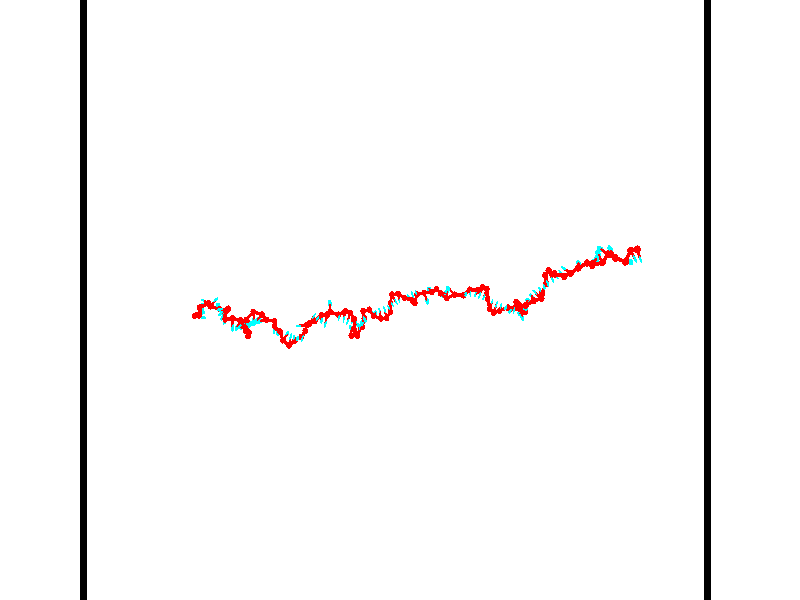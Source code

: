// switches for output
#declare DRAW_BASES = 1; // possible values are 0, 1; only relevant for DNA ribbons
#declare DRAW_BASES_TYPE = 3; // possible values are 1, 2, 3; only relevant for DNA ribbons
#declare DRAW_FOG = 0; // set to 1 to enable fog

#include "colors.inc"

#include "transforms.inc"
background { rgb <1, 1, 1>}

#default {
   normal{
       ripples 0.25
       frequency 0.20
       turbulence 0.2
       lambda 5
   }
	finish {
		phong 0.1
		phong_size 40.
	}
}

// original window dimensions: 1024x640


// camera settings

camera {
	sky <-0, 1, 0>
	up <-0, 1, 0>
	right 1.6 * <0.99995, 0, 0.00999983>
	location <54.4867, 55, 106.329>
	look_at <55, 55, 55.0001>
	direction <0.513302, 0, -51.3289>
	angle 67.0682
}


# declare cpy_camera_pos = <54.4867, 55, 106.329>;
# if (DRAW_FOG = 1)
fog {
	fog_type 2
	up vnormalize(cpy_camera_pos)
	color rgbt<1,1,1,0.3>
	distance 1e-5
	fog_alt 3e-3
	fog_offset 88
}
# end


// LIGHTS

# declare lum = 6;
global_settings {
	ambient_light rgb lum * <0.05, 0.05, 0.05>
	max_trace_level 15
}# declare cpy_direct_light_amount = 0.25;
light_source
{	1000 * <-0.98995, -1, 1.00995>,
	rgb lum * cpy_direct_light_amount
	parallel
}

light_source
{	1000 * <0.98995, 1, -1.00995>,
	rgb lum * cpy_direct_light_amount
	parallel
}

// strand 0

// nucleotide -1

// particle -1
sphere {
	<36.121094, 53.828442, 49.858109> 0.250000
	pigment { color rgbt <1,0,0,0> }
	no_shadow
}
cylinder {
	<36.482887, 53.725605, 49.994232>,  <36.699963, 53.663902, 50.075905>, 0.100000
	pigment { color rgbt <1,0,0,0> }
	no_shadow
}
cylinder {
	<36.482887, 53.725605, 49.994232>,  <36.121094, 53.828442, 49.858109>, 0.100000
	pigment { color rgbt <1,0,0,0> }
	no_shadow
}

// particle -1
sphere {
	<36.482887, 53.725605, 49.994232> 0.100000
	pigment { color rgbt <1,0,0,0> }
	no_shadow
}
sphere {
	0, 1
	scale<0.080000,0.200000,0.300000>
	matrix <0.034328, 0.839192, 0.542751,
		-0.425124, -0.479227, 0.767861,
		0.904483, -0.257096, 0.340310,
		36.754230, 53.648476, 50.096325>
	pigment { color rgbt <0,1,1,0> }
	no_shadow
}
cylinder {
	<36.120880, 53.789272, 50.542881>,  <36.121094, 53.828442, 49.858109>, 0.130000
	pigment { color rgbt <1,0,0,0> }
	no_shadow
}

// nucleotide -1

// particle -1
sphere {
	<36.120880, 53.789272, 50.542881> 0.250000
	pigment { color rgbt <1,0,0,0> }
	no_shadow
}
cylinder {
	<36.472149, 53.909527, 50.394051>,  <36.682911, 53.981678, 50.304752>, 0.100000
	pigment { color rgbt <1,0,0,0> }
	no_shadow
}
cylinder {
	<36.472149, 53.909527, 50.394051>,  <36.120880, 53.789272, 50.542881>, 0.100000
	pigment { color rgbt <1,0,0,0> }
	no_shadow
}

// particle -1
sphere {
	<36.472149, 53.909527, 50.394051> 0.100000
	pigment { color rgbt <1,0,0,0> }
	no_shadow
}
sphere {
	0, 1
	scale<0.080000,0.200000,0.300000>
	matrix <0.027901, 0.744313, 0.667248,
		0.477535, -0.596338, 0.645245,
		0.878170, 0.300631, -0.372073,
		36.735600, 53.999718, 50.282429>
	pigment { color rgbt <0,1,1,0> }
	no_shadow
}
cylinder {
	<36.693497, 53.836842, 51.039536>,  <36.120880, 53.789272, 50.542881>, 0.130000
	pigment { color rgbt <1,0,0,0> }
	no_shadow
}

// nucleotide -1

// particle -1
sphere {
	<36.693497, 53.836842, 51.039536> 0.250000
	pigment { color rgbt <1,0,0,0> }
	no_shadow
}
cylinder {
	<36.745861, 54.096172, 50.739525>,  <36.777279, 54.251770, 50.559517>, 0.100000
	pigment { color rgbt <1,0,0,0> }
	no_shadow
}
cylinder {
	<36.745861, 54.096172, 50.739525>,  <36.693497, 53.836842, 51.039536>, 0.100000
	pigment { color rgbt <1,0,0,0> }
	no_shadow
}

// particle -1
sphere {
	<36.745861, 54.096172, 50.739525> 0.100000
	pigment { color rgbt <1,0,0,0> }
	no_shadow
}
sphere {
	0, 1
	scale<0.080000,0.200000,0.300000>
	matrix <0.076581, 0.747663, 0.659648,
		0.988432, -0.143791, 0.048226,
		0.130908, 0.648324, -0.750026,
		36.785133, 54.290668, 50.514519>
	pigment { color rgbt <0,1,1,0> }
	no_shadow
}
cylinder {
	<36.862991, 54.425602, 51.419640>,  <36.693497, 53.836842, 51.039536>, 0.130000
	pigment { color rgbt <1,0,0,0> }
	no_shadow
}

// nucleotide -1

// particle -1
sphere {
	<36.862991, 54.425602, 51.419640> 0.250000
	pigment { color rgbt <1,0,0,0> }
	no_shadow
}
cylinder {
	<36.900181, 54.540401, 51.038277>,  <36.922497, 54.609283, 50.809460>, 0.100000
	pigment { color rgbt <1,0,0,0> }
	no_shadow
}
cylinder {
	<36.900181, 54.540401, 51.038277>,  <36.862991, 54.425602, 51.419640>, 0.100000
	pigment { color rgbt <1,0,0,0> }
	no_shadow
}

// particle -1
sphere {
	<36.900181, 54.540401, 51.038277> 0.100000
	pigment { color rgbt <1,0,0,0> }
	no_shadow
}
sphere {
	0, 1
	scale<0.080000,0.200000,0.300000>
	matrix <0.269749, 0.914482, 0.301591,
		0.958432, -0.285221, 0.007606,
		0.092975, 0.287003, -0.953407,
		36.928074, 54.626503, 50.752254>
	pigment { color rgbt <0,1,1,0> }
	no_shadow
}
cylinder {
	<37.560978, 54.749393, 51.183598>,  <36.862991, 54.425602, 51.419640>, 0.130000
	pigment { color rgbt <1,0,0,0> }
	no_shadow
}

// nucleotide -1

// particle -1
sphere {
	<37.560978, 54.749393, 51.183598> 0.250000
	pigment { color rgbt <1,0,0,0> }
	no_shadow
}
cylinder {
	<37.241219, 54.874557, 50.978439>,  <37.049362, 54.949654, 50.855347>, 0.100000
	pigment { color rgbt <1,0,0,0> }
	no_shadow
}
cylinder {
	<37.241219, 54.874557, 50.978439>,  <37.560978, 54.749393, 51.183598>, 0.100000
	pigment { color rgbt <1,0,0,0> }
	no_shadow
}

// particle -1
sphere {
	<37.241219, 54.874557, 50.978439> 0.100000
	pigment { color rgbt <1,0,0,0> }
	no_shadow
}
sphere {
	0, 1
	scale<0.080000,0.200000,0.300000>
	matrix <0.345335, 0.937866, 0.033934,
		0.491642, -0.149993, -0.857782,
		-0.799395, 0.312905, -0.512892,
		37.001400, 54.968430, 50.824574>
	pigment { color rgbt <0,1,1,0> }
	no_shadow
}
cylinder {
	<37.964977, 54.531898, 51.830822>,  <37.560978, 54.749393, 51.183598>, 0.130000
	pigment { color rgbt <1,0,0,0> }
	no_shadow
}

// nucleotide -1

// particle -1
sphere {
	<37.964977, 54.531898, 51.830822> 0.250000
	pigment { color rgbt <1,0,0,0> }
	no_shadow
}
cylinder {
	<38.256260, 54.793594, 51.912498>,  <38.431030, 54.950611, 51.961506>, 0.100000
	pigment { color rgbt <1,0,0,0> }
	no_shadow
}
cylinder {
	<38.256260, 54.793594, 51.912498>,  <37.964977, 54.531898, 51.830822>, 0.100000
	pigment { color rgbt <1,0,0,0> }
	no_shadow
}

// particle -1
sphere {
	<38.256260, 54.793594, 51.912498> 0.100000
	pigment { color rgbt <1,0,0,0> }
	no_shadow
}
sphere {
	0, 1
	scale<0.080000,0.200000,0.300000>
	matrix <0.622658, -0.756032, 0.201774,
		0.286385, -0.019789, -0.957910,
		0.728203, 0.654235, 0.204195,
		38.474720, 54.989864, 51.973759>
	pigment { color rgbt <0,1,1,0> }
	no_shadow
}
cylinder {
	<38.650517, 54.321644, 51.412952>,  <37.964977, 54.531898, 51.830822>, 0.130000
	pigment { color rgbt <1,0,0,0> }
	no_shadow
}

// nucleotide -1

// particle -1
sphere {
	<38.650517, 54.321644, 51.412952> 0.250000
	pigment { color rgbt <1,0,0,0> }
	no_shadow
}
cylinder {
	<38.685173, 54.505733, 51.766380>,  <38.705967, 54.616188, 51.978436>, 0.100000
	pigment { color rgbt <1,0,0,0> }
	no_shadow
}
cylinder {
	<38.685173, 54.505733, 51.766380>,  <38.650517, 54.321644, 51.412952>, 0.100000
	pigment { color rgbt <1,0,0,0> }
	no_shadow
}

// particle -1
sphere {
	<38.685173, 54.505733, 51.766380> 0.100000
	pigment { color rgbt <1,0,0,0> }
	no_shadow
}
sphere {
	0, 1
	scale<0.080000,0.200000,0.300000>
	matrix <0.441400, -0.812831, 0.380094,
		0.893118, 0.357075, -0.273566,
		0.086641, 0.460220, 0.883567,
		38.711166, 54.643799, 52.031452>
	pigment { color rgbt <0,1,1,0> }
	no_shadow
}
cylinder {
	<39.379395, 54.244644, 51.681080>,  <38.650517, 54.321644, 51.412952>, 0.130000
	pigment { color rgbt <1,0,0,0> }
	no_shadow
}

// nucleotide -1

// particle -1
sphere {
	<39.379395, 54.244644, 51.681080> 0.250000
	pigment { color rgbt <1,0,0,0> }
	no_shadow
}
cylinder {
	<39.136421, 54.265469, 51.998146>,  <38.990635, 54.277962, 52.188385>, 0.100000
	pigment { color rgbt <1,0,0,0> }
	no_shadow
}
cylinder {
	<39.136421, 54.265469, 51.998146>,  <39.379395, 54.244644, 51.681080>, 0.100000
	pigment { color rgbt <1,0,0,0> }
	no_shadow
}

// particle -1
sphere {
	<39.136421, 54.265469, 51.998146> 0.100000
	pigment { color rgbt <1,0,0,0> }
	no_shadow
}
sphere {
	0, 1
	scale<0.080000,0.200000,0.300000>
	matrix <0.507463, -0.742265, 0.437634,
		0.611149, 0.668081, 0.424459,
		-0.607436, 0.052062, 0.792661,
		38.954189, 54.281086, 52.235943>
	pigment { color rgbt <0,1,1,0> }
	no_shadow
}
cylinder {
	<39.695255, 54.343365, 52.331509>,  <39.379395, 54.244644, 51.681080>, 0.130000
	pigment { color rgbt <1,0,0,0> }
	no_shadow
}

// nucleotide -1

// particle -1
sphere {
	<39.695255, 54.343365, 52.331509> 0.250000
	pigment { color rgbt <1,0,0,0> }
	no_shadow
}
cylinder {
	<39.355659, 54.144676, 52.403595>,  <39.151901, 54.025463, 52.446846>, 0.100000
	pigment { color rgbt <1,0,0,0> }
	no_shadow
}
cylinder {
	<39.355659, 54.144676, 52.403595>,  <39.695255, 54.343365, 52.331509>, 0.100000
	pigment { color rgbt <1,0,0,0> }
	no_shadow
}

// particle -1
sphere {
	<39.355659, 54.144676, 52.403595> 0.100000
	pigment { color rgbt <1,0,0,0> }
	no_shadow
}
sphere {
	0, 1
	scale<0.080000,0.200000,0.300000>
	matrix <0.522458, -0.738094, 0.426914,
		-0.079039, 0.456603, 0.886153,
		-0.848994, -0.496720, 0.180218,
		39.100960, 53.995659, 52.457661>
	pigment { color rgbt <0,1,1,0> }
	no_shadow
}
cylinder {
	<39.681755, 54.176575, 52.927860>,  <39.695255, 54.343365, 52.331509>, 0.130000
	pigment { color rgbt <1,0,0,0> }
	no_shadow
}

// nucleotide -1

// particle -1
sphere {
	<39.681755, 54.176575, 52.927860> 0.250000
	pigment { color rgbt <1,0,0,0> }
	no_shadow
}
cylinder {
	<39.462563, 53.900097, 52.739403>,  <39.331047, 53.734211, 52.626328>, 0.100000
	pigment { color rgbt <1,0,0,0> }
	no_shadow
}
cylinder {
	<39.462563, 53.900097, 52.739403>,  <39.681755, 54.176575, 52.927860>, 0.100000
	pigment { color rgbt <1,0,0,0> }
	no_shadow
}

// particle -1
sphere {
	<39.462563, 53.900097, 52.739403> 0.100000
	pigment { color rgbt <1,0,0,0> }
	no_shadow
}
sphere {
	0, 1
	scale<0.080000,0.200000,0.300000>
	matrix <0.477870, -0.720947, 0.501872,
		-0.686557, 0.049871, 0.725363,
		-0.547977, -0.691194, -0.471140,
		39.298168, 53.692738, 52.598061>
	pigment { color rgbt <0,1,1,0> }
	no_shadow
}
cylinder {
	<39.764996, 53.618092, 53.466152>,  <39.681755, 54.176575, 52.927860>, 0.130000
	pigment { color rgbt <1,0,0,0> }
	no_shadow
}

// nucleotide -1

// particle -1
sphere {
	<39.764996, 53.618092, 53.466152> 0.250000
	pigment { color rgbt <1,0,0,0> }
	no_shadow
}
cylinder {
	<39.634201, 53.461002, 53.122330>,  <39.555725, 53.366749, 52.916035>, 0.100000
	pigment { color rgbt <1,0,0,0> }
	no_shadow
}
cylinder {
	<39.634201, 53.461002, 53.122330>,  <39.764996, 53.618092, 53.466152>, 0.100000
	pigment { color rgbt <1,0,0,0> }
	no_shadow
}

// particle -1
sphere {
	<39.634201, 53.461002, 53.122330> 0.100000
	pigment { color rgbt <1,0,0,0> }
	no_shadow
}
sphere {
	0, 1
	scale<0.080000,0.200000,0.300000>
	matrix <-0.563487, 0.811209, -0.156279,
		0.758658, 0.433250, -0.486551,
		-0.326987, -0.392727, -0.859561,
		39.536106, 53.343185, 52.864460>
	pigment { color rgbt <0,1,1,0> }
	no_shadow
}
cylinder {
	<40.461792, 53.651508, 53.748596>,  <39.764996, 53.618092, 53.466152>, 0.130000
	pigment { color rgbt <1,0,0,0> }
	no_shadow
}

// nucleotide -1

// particle -1
sphere {
	<40.461792, 53.651508, 53.748596> 0.250000
	pigment { color rgbt <1,0,0,0> }
	no_shadow
}
cylinder {
	<40.494514, 53.269978, 53.864197>,  <40.514149, 53.041058, 53.933556>, 0.100000
	pigment { color rgbt <1,0,0,0> }
	no_shadow
}
cylinder {
	<40.494514, 53.269978, 53.864197>,  <40.461792, 53.651508, 53.748596>, 0.100000
	pigment { color rgbt <1,0,0,0> }
	no_shadow
}

// particle -1
sphere {
	<40.494514, 53.269978, 53.864197> 0.100000
	pigment { color rgbt <1,0,0,0> }
	no_shadow
}
sphere {
	0, 1
	scale<0.080000,0.200000,0.300000>
	matrix <0.661820, -0.164822, -0.731319,
		0.745186, 0.251094, 0.617778,
		0.081807, -0.953827, 0.289002,
		40.519058, 52.983829, 53.950897>
	pigment { color rgbt <0,1,1,0> }
	no_shadow
}
cylinder {
	<41.208469, 53.521866, 53.874500>,  <40.461792, 53.651508, 53.748596>, 0.130000
	pigment { color rgbt <1,0,0,0> }
	no_shadow
}

// nucleotide -1

// particle -1
sphere {
	<41.208469, 53.521866, 53.874500> 0.250000
	pigment { color rgbt <1,0,0,0> }
	no_shadow
}
cylinder {
	<40.983612, 53.220856, 53.737274>,  <40.848698, 53.040249, 53.654938>, 0.100000
	pigment { color rgbt <1,0,0,0> }
	no_shadow
}
cylinder {
	<40.983612, 53.220856, 53.737274>,  <41.208469, 53.521866, 53.874500>, 0.100000
	pigment { color rgbt <1,0,0,0> }
	no_shadow
}

// particle -1
sphere {
	<40.983612, 53.220856, 53.737274> 0.100000
	pigment { color rgbt <1,0,0,0> }
	no_shadow
}
sphere {
	0, 1
	scale<0.080000,0.200000,0.300000>
	matrix <0.611733, -0.099179, -0.784823,
		0.556576, -0.651050, 0.516099,
		-0.562145, -0.752528, -0.343068,
		40.814968, 52.995098, 53.634354>
	pigment { color rgbt <0,1,1,0> }
	no_shadow
}
cylinder {
	<41.601616, 52.921677, 53.743355>,  <41.208469, 53.521866, 53.874500>, 0.130000
	pigment { color rgbt <1,0,0,0> }
	no_shadow
}

// nucleotide -1

// particle -1
sphere {
	<41.601616, 52.921677, 53.743355> 0.250000
	pigment { color rgbt <1,0,0,0> }
	no_shadow
}
cylinder {
	<41.286457, 52.981895, 53.504509>,  <41.097363, 53.018024, 53.361202>, 0.100000
	pigment { color rgbt <1,0,0,0> }
	no_shadow
}
cylinder {
	<41.286457, 52.981895, 53.504509>,  <41.601616, 52.921677, 53.743355>, 0.100000
	pigment { color rgbt <1,0,0,0> }
	no_shadow
}

// particle -1
sphere {
	<41.286457, 52.981895, 53.504509> 0.100000
	pigment { color rgbt <1,0,0,0> }
	no_shadow
}
sphere {
	0, 1
	scale<0.080000,0.200000,0.300000>
	matrix <0.615801, 0.189885, -0.764678,
		-0.001735, -0.970196, -0.242316,
		-0.787900, 0.150545, -0.597118,
		41.050087, 53.027058, 53.325375>
	pigment { color rgbt <0,1,1,0> }
	no_shadow
}
cylinder {
	<41.717056, 52.597939, 53.091812>,  <41.601616, 52.921677, 53.743355>, 0.130000
	pigment { color rgbt <1,0,0,0> }
	no_shadow
}

// nucleotide -1

// particle -1
sphere {
	<41.717056, 52.597939, 53.091812> 0.250000
	pigment { color rgbt <1,0,0,0> }
	no_shadow
}
cylinder {
	<41.448200, 52.881634, 53.006767>,  <41.286884, 53.051849, 52.955742>, 0.100000
	pigment { color rgbt <1,0,0,0> }
	no_shadow
}
cylinder {
	<41.448200, 52.881634, 53.006767>,  <41.717056, 52.597939, 53.091812>, 0.100000
	pigment { color rgbt <1,0,0,0> }
	no_shadow
}

// particle -1
sphere {
	<41.448200, 52.881634, 53.006767> 0.100000
	pigment { color rgbt <1,0,0,0> }
	no_shadow
}
sphere {
	0, 1
	scale<0.080000,0.200000,0.300000>
	matrix <0.426508, 0.136151, -0.894178,
		-0.605239, -0.691696, -0.394009,
		-0.672144, 0.709239, -0.212610,
		41.246555, 53.094406, 52.942986>
	pigment { color rgbt <0,1,1,0> }
	no_shadow
}
cylinder {
	<41.499947, 52.329021, 52.459923>,  <41.717056, 52.597939, 53.091812>, 0.130000
	pigment { color rgbt <1,0,0,0> }
	no_shadow
}

// nucleotide -1

// particle -1
sphere {
	<41.499947, 52.329021, 52.459923> 0.250000
	pigment { color rgbt <1,0,0,0> }
	no_shadow
}
cylinder {
	<41.495712, 52.723812, 52.524132>,  <41.493172, 52.960686, 52.562656>, 0.100000
	pigment { color rgbt <1,0,0,0> }
	no_shadow
}
cylinder {
	<41.495712, 52.723812, 52.524132>,  <41.499947, 52.329021, 52.459923>, 0.100000
	pigment { color rgbt <1,0,0,0> }
	no_shadow
}

// particle -1
sphere {
	<41.495712, 52.723812, 52.524132> 0.100000
	pigment { color rgbt <1,0,0,0> }
	no_shadow
}
sphere {
	0, 1
	scale<0.080000,0.200000,0.300000>
	matrix <0.485785, 0.145392, -0.861902,
		-0.874014, 0.068860, -0.480996,
		-0.010583, 0.986975, 0.160526,
		41.492538, 53.019905, 52.572289>
	pigment { color rgbt <0,1,1,0> }
	no_shadow
}
cylinder {
	<41.177567, 52.693222, 51.910881>,  <41.499947, 52.329021, 52.459923>, 0.130000
	pigment { color rgbt <1,0,0,0> }
	no_shadow
}

// nucleotide -1

// particle -1
sphere {
	<41.177567, 52.693222, 51.910881> 0.250000
	pigment { color rgbt <1,0,0,0> }
	no_shadow
}
cylinder {
	<41.414730, 52.965706, 52.082649>,  <41.557030, 53.129196, 52.185711>, 0.100000
	pigment { color rgbt <1,0,0,0> }
	no_shadow
}
cylinder {
	<41.414730, 52.965706, 52.082649>,  <41.177567, 52.693222, 51.910881>, 0.100000
	pigment { color rgbt <1,0,0,0> }
	no_shadow
}

// particle -1
sphere {
	<41.414730, 52.965706, 52.082649> 0.100000
	pigment { color rgbt <1,0,0,0> }
	no_shadow
}
sphere {
	0, 1
	scale<0.080000,0.200000,0.300000>
	matrix <0.527802, 0.073999, -0.846138,
		-0.608177, 0.728336, -0.315671,
		0.592913, 0.681213, 0.429422,
		41.592606, 53.170071, 52.211475>
	pigment { color rgbt <0,1,1,0> }
	no_shadow
}
cylinder {
	<41.143085, 53.508617, 51.712456>,  <41.177567, 52.693222, 51.910881>, 0.130000
	pigment { color rgbt <1,0,0,0> }
	no_shadow
}

// nucleotide -1

// particle -1
sphere {
	<41.143085, 53.508617, 51.712456> 0.250000
	pigment { color rgbt <1,0,0,0> }
	no_shadow
}
cylinder {
	<41.503040, 53.359711, 51.803345>,  <41.719013, 53.270367, 51.857880>, 0.100000
	pigment { color rgbt <1,0,0,0> }
	no_shadow
}
cylinder {
	<41.503040, 53.359711, 51.803345>,  <41.143085, 53.508617, 51.712456>, 0.100000
	pigment { color rgbt <1,0,0,0> }
	no_shadow
}

// particle -1
sphere {
	<41.503040, 53.359711, 51.803345> 0.100000
	pigment { color rgbt <1,0,0,0> }
	no_shadow
}
sphere {
	0, 1
	scale<0.080000,0.200000,0.300000>
	matrix <0.307380, 0.171744, -0.935960,
		0.309400, 0.912099, 0.268976,
		0.899883, -0.372264, 0.227224,
		41.773006, 53.248032, 51.871513>
	pigment { color rgbt <0,1,1,0> }
	no_shadow
}
cylinder {
	<41.757843, 54.101734, 51.578972>,  <41.143085, 53.508617, 51.712456>, 0.130000
	pigment { color rgbt <1,0,0,0> }
	no_shadow
}

// nucleotide -1

// particle -1
sphere {
	<41.757843, 54.101734, 51.578972> 0.250000
	pigment { color rgbt <1,0,0,0> }
	no_shadow
}
cylinder {
	<41.789520, 53.704521, 51.544060>,  <41.808525, 53.466194, 51.523113>, 0.100000
	pigment { color rgbt <1,0,0,0> }
	no_shadow
}
cylinder {
	<41.789520, 53.704521, 51.544060>,  <41.757843, 54.101734, 51.578972>, 0.100000
	pigment { color rgbt <1,0,0,0> }
	no_shadow
}

// particle -1
sphere {
	<41.789520, 53.704521, 51.544060> 0.100000
	pigment { color rgbt <1,0,0,0> }
	no_shadow
}
sphere {
	0, 1
	scale<0.080000,0.200000,0.300000>
	matrix <0.205690, 0.101945, -0.973293,
		0.975408, 0.059124, 0.212329,
		0.079190, -0.993032, -0.087276,
		41.813278, 53.406612, 51.517876>
	pigment { color rgbt <0,1,1,0> }
	no_shadow
}
cylinder {
	<42.501335, 53.906567, 51.396015>,  <41.757843, 54.101734, 51.578972>, 0.130000
	pigment { color rgbt <1,0,0,0> }
	no_shadow
}

// nucleotide -1

// particle -1
sphere {
	<42.501335, 53.906567, 51.396015> 0.250000
	pigment { color rgbt <1,0,0,0> }
	no_shadow
}
cylinder {
	<42.236088, 53.640938, 51.257866>,  <42.076939, 53.481560, 51.174976>, 0.100000
	pigment { color rgbt <1,0,0,0> }
	no_shadow
}
cylinder {
	<42.236088, 53.640938, 51.257866>,  <42.501335, 53.906567, 51.396015>, 0.100000
	pigment { color rgbt <1,0,0,0> }
	no_shadow
}

// particle -1
sphere {
	<42.236088, 53.640938, 51.257866> 0.100000
	pigment { color rgbt <1,0,0,0> }
	no_shadow
}
sphere {
	0, 1
	scale<0.080000,0.200000,0.300000>
	matrix <0.451709, 0.012897, -0.892072,
		0.596852, -0.747560, 0.291414,
		-0.663119, -0.664070, -0.345377,
		42.037151, 53.441715, 51.154251>
	pigment { color rgbt <0,1,1,0> }
	no_shadow
}
cylinder {
	<42.808929, 53.475243, 50.846519>,  <42.501335, 53.906567, 51.396015>, 0.130000
	pigment { color rgbt <1,0,0,0> }
	no_shadow
}

// nucleotide -1

// particle -1
sphere {
	<42.808929, 53.475243, 50.846519> 0.250000
	pigment { color rgbt <1,0,0,0> }
	no_shadow
}
cylinder {
	<42.414917, 53.431103, 50.793556>,  <42.178509, 53.404621, 50.761780>, 0.100000
	pigment { color rgbt <1,0,0,0> }
	no_shadow
}
cylinder {
	<42.414917, 53.431103, 50.793556>,  <42.808929, 53.475243, 50.846519>, 0.100000
	pigment { color rgbt <1,0,0,0> }
	no_shadow
}

// particle -1
sphere {
	<42.414917, 53.431103, 50.793556> 0.100000
	pigment { color rgbt <1,0,0,0> }
	no_shadow
}
sphere {
	0, 1
	scale<0.080000,0.200000,0.300000>
	matrix <0.134927, -0.015655, -0.990732,
		0.107249, -0.993770, 0.030309,
		-0.985034, -0.110345, -0.132408,
		42.119408, 53.397999, 50.753834>
	pigment { color rgbt <0,1,1,0> }
	no_shadow
}
cylinder {
	<43.511650, 53.379688, 50.770554>,  <42.808929, 53.475243, 50.846519>, 0.130000
	pigment { color rgbt <1,0,0,0> }
	no_shadow
}

// nucleotide -1

// particle -1
sphere {
	<43.511650, 53.379688, 50.770554> 0.250000
	pigment { color rgbt <1,0,0,0> }
	no_shadow
}
cylinder {
	<43.488380, 52.980774, 50.788601>,  <43.474419, 52.741425, 50.799427>, 0.100000
	pigment { color rgbt <1,0,0,0> }
	no_shadow
}
cylinder {
	<43.488380, 52.980774, 50.788601>,  <43.511650, 53.379688, 50.770554>, 0.100000
	pigment { color rgbt <1,0,0,0> }
	no_shadow
}

// particle -1
sphere {
	<43.488380, 52.980774, 50.788601> 0.100000
	pigment { color rgbt <1,0,0,0> }
	no_shadow
}
sphere {
	0, 1
	scale<0.080000,0.200000,0.300000>
	matrix <0.957591, -0.042970, 0.284908,
		-0.282196, 0.059776, 0.957493,
		-0.058174, -0.997287, 0.045115,
		43.470928, 52.681587, 50.802135>
	pigment { color rgbt <0,1,1,0> }
	no_shadow
}
cylinder {
	<43.661263, 53.038609, 51.437199>,  <43.511650, 53.379688, 50.770554>, 0.130000
	pigment { color rgbt <1,0,0,0> }
	no_shadow
}

// nucleotide -1

// particle -1
sphere {
	<43.661263, 53.038609, 51.437199> 0.250000
	pigment { color rgbt <1,0,0,0> }
	no_shadow
}
cylinder {
	<43.767540, 52.739944, 51.193264>,  <43.831306, 52.560745, 51.046906>, 0.100000
	pigment { color rgbt <1,0,0,0> }
	no_shadow
}
cylinder {
	<43.767540, 52.739944, 51.193264>,  <43.661263, 53.038609, 51.437199>, 0.100000
	pigment { color rgbt <1,0,0,0> }
	no_shadow
}

// particle -1
sphere {
	<43.767540, 52.739944, 51.193264> 0.100000
	pigment { color rgbt <1,0,0,0> }
	no_shadow
}
sphere {
	0, 1
	scale<0.080000,0.200000,0.300000>
	matrix <0.872026, -0.083587, 0.482270,
		-0.411067, -0.659928, 0.628903,
		0.265695, -0.746665, -0.609834,
		43.847248, 52.515945, 51.010315>
	pigment { color rgbt <0,1,1,0> }
	no_shadow
}
cylinder {
	<44.223240, 52.644135, 51.850109>,  <43.661263, 53.038609, 51.437199>, 0.130000
	pigment { color rgbt <1,0,0,0> }
	no_shadow
}

// nucleotide -1

// particle -1
sphere {
	<44.223240, 52.644135, 51.850109> 0.250000
	pigment { color rgbt <1,0,0,0> }
	no_shadow
}
cylinder {
	<44.238796, 52.547791, 51.462196>,  <44.248131, 52.489983, 51.229450>, 0.100000
	pigment { color rgbt <1,0,0,0> }
	no_shadow
}
cylinder {
	<44.238796, 52.547791, 51.462196>,  <44.223240, 52.644135, 51.850109>, 0.100000
	pigment { color rgbt <1,0,0,0> }
	no_shadow
}

// particle -1
sphere {
	<44.238796, 52.547791, 51.462196> 0.100000
	pigment { color rgbt <1,0,0,0> }
	no_shadow
}
sphere {
	0, 1
	scale<0.080000,0.200000,0.300000>
	matrix <0.976248, -0.197851, 0.088292,
		-0.213138, -0.950179, 0.227448,
		0.038893, -0.240864, -0.969779,
		44.250465, 52.475533, 51.171261>
	pigment { color rgbt <0,1,1,0> }
	no_shadow
}
cylinder {
	<44.452236, 51.969196, 51.674019>,  <44.223240, 52.644135, 51.850109>, 0.130000
	pigment { color rgbt <1,0,0,0> }
	no_shadow
}

// nucleotide -1

// particle -1
sphere {
	<44.452236, 51.969196, 51.674019> 0.250000
	pigment { color rgbt <1,0,0,0> }
	no_shadow
}
cylinder {
	<44.629074, 52.230934, 51.428616>,  <44.735176, 52.387978, 51.281372>, 0.100000
	pigment { color rgbt <1,0,0,0> }
	no_shadow
}
cylinder {
	<44.629074, 52.230934, 51.428616>,  <44.452236, 51.969196, 51.674019>, 0.100000
	pigment { color rgbt <1,0,0,0> }
	no_shadow
}

// particle -1
sphere {
	<44.629074, 52.230934, 51.428616> 0.100000
	pigment { color rgbt <1,0,0,0> }
	no_shadow
}
sphere {
	0, 1
	scale<0.080000,0.200000,0.300000>
	matrix <0.891363, -0.244127, 0.381936,
		0.100143, -0.715708, -0.691183,
		0.442090, 0.654343, -0.613507,
		44.761700, 52.427238, 51.244564>
	pigment { color rgbt <0,1,1,0> }
	no_shadow
}
cylinder {
	<44.944420, 51.560463, 51.432743>,  <44.452236, 51.969196, 51.674019>, 0.130000
	pigment { color rgbt <1,0,0,0> }
	no_shadow
}

// nucleotide -1

// particle -1
sphere {
	<44.944420, 51.560463, 51.432743> 0.250000
	pigment { color rgbt <1,0,0,0> }
	no_shadow
}
cylinder {
	<45.046764, 51.945923, 51.463490>,  <45.108170, 52.177200, 51.481937>, 0.100000
	pigment { color rgbt <1,0,0,0> }
	no_shadow
}
cylinder {
	<45.046764, 51.945923, 51.463490>,  <44.944420, 51.560463, 51.432743>, 0.100000
	pigment { color rgbt <1,0,0,0> }
	no_shadow
}

// particle -1
sphere {
	<45.046764, 51.945923, 51.463490> 0.100000
	pigment { color rgbt <1,0,0,0> }
	no_shadow
}
sphere {
	0, 1
	scale<0.080000,0.200000,0.300000>
	matrix <0.930575, -0.267050, 0.250428,
		0.261852, 0.007453, -0.965079,
		0.255858, 0.963654, 0.076863,
		45.123520, 52.235020, 51.486549>
	pigment { color rgbt <0,1,1,0> }
	no_shadow
}
cylinder {
	<45.434566, 51.916862, 50.959366>,  <44.944420, 51.560463, 51.432743>, 0.130000
	pigment { color rgbt <1,0,0,0> }
	no_shadow
}

// nucleotide -1

// particle -1
sphere {
	<45.434566, 51.916862, 50.959366> 0.250000
	pigment { color rgbt <1,0,0,0> }
	no_shadow
}
cylinder {
	<45.442776, 52.073803, 51.327202>,  <45.447701, 52.167965, 51.547901>, 0.100000
	pigment { color rgbt <1,0,0,0> }
	no_shadow
}
cylinder {
	<45.442776, 52.073803, 51.327202>,  <45.434566, 51.916862, 50.959366>, 0.100000
	pigment { color rgbt <1,0,0,0> }
	no_shadow
}

// particle -1
sphere {
	<45.442776, 52.073803, 51.327202> 0.100000
	pigment { color rgbt <1,0,0,0> }
	no_shadow
}
sphere {
	0, 1
	scale<0.080000,0.200000,0.300000>
	matrix <0.912261, -0.383707, 0.143350,
		0.409096, 0.835961, -0.365800,
		0.020525, 0.392349, 0.919587,
		45.448933, 52.191509, 51.603077>
	pigment { color rgbt <0,1,1,0> }
	no_shadow
}
cylinder {
	<45.997044, 52.184364, 51.093750>,  <45.434566, 51.916862, 50.959366>, 0.130000
	pigment { color rgbt <1,0,0,0> }
	no_shadow
}

// nucleotide -1

// particle -1
sphere {
	<45.997044, 52.184364, 51.093750> 0.250000
	pigment { color rgbt <1,0,0,0> }
	no_shadow
}
cylinder {
	<45.874905, 52.153450, 51.473389>,  <45.801620, 52.134903, 51.701172>, 0.100000
	pigment { color rgbt <1,0,0,0> }
	no_shadow
}
cylinder {
	<45.874905, 52.153450, 51.473389>,  <45.997044, 52.184364, 51.093750>, 0.100000
	pigment { color rgbt <1,0,0,0> }
	no_shadow
}

// particle -1
sphere {
	<45.874905, 52.153450, 51.473389> 0.100000
	pigment { color rgbt <1,0,0,0> }
	no_shadow
}
sphere {
	0, 1
	scale<0.080000,0.200000,0.300000>
	matrix <0.909842, -0.317783, 0.266837,
		0.280985, 0.945009, 0.167351,
		-0.305344, -0.077285, 0.949101,
		45.783302, 52.130264, 51.758118>
	pigment { color rgbt <0,1,1,0> }
	no_shadow
}
cylinder {
	<46.436817, 52.675312, 51.463188>,  <45.997044, 52.184364, 51.093750>, 0.130000
	pigment { color rgbt <1,0,0,0> }
	no_shadow
}

// nucleotide -1

// particle -1
sphere {
	<46.436817, 52.675312, 51.463188> 0.250000
	pigment { color rgbt <1,0,0,0> }
	no_shadow
}
cylinder {
	<46.306198, 52.338081, 51.634109>,  <46.227825, 52.135742, 51.736664>, 0.100000
	pigment { color rgbt <1,0,0,0> }
	no_shadow
}
cylinder {
	<46.306198, 52.338081, 51.634109>,  <46.436817, 52.675312, 51.463188>, 0.100000
	pigment { color rgbt <1,0,0,0> }
	no_shadow
}

// particle -1
sphere {
	<46.306198, 52.338081, 51.634109> 0.100000
	pigment { color rgbt <1,0,0,0> }
	no_shadow
}
sphere {
	0, 1
	scale<0.080000,0.200000,0.300000>
	matrix <0.935186, -0.353762, 0.016699,
		0.137087, 0.405065, 0.903952,
		-0.326549, -0.843075, 0.427307,
		46.208233, 52.085159, 51.762302>
	pigment { color rgbt <0,1,1,0> }
	no_shadow
}
cylinder {
	<46.648636, 53.107445, 52.024082>,  <46.436817, 52.675312, 51.463188>, 0.130000
	pigment { color rgbt <1,0,0,0> }
	no_shadow
}

// nucleotide -1

// particle -1
sphere {
	<46.648636, 53.107445, 52.024082> 0.250000
	pigment { color rgbt <1,0,0,0> }
	no_shadow
}
cylinder {
	<46.256302, 53.085377, 52.098820>,  <46.020901, 53.072136, 52.143661>, 0.100000
	pigment { color rgbt <1,0,0,0> }
	no_shadow
}
cylinder {
	<46.256302, 53.085377, 52.098820>,  <46.648636, 53.107445, 52.024082>, 0.100000
	pigment { color rgbt <1,0,0,0> }
	no_shadow
}

// particle -1
sphere {
	<46.256302, 53.085377, 52.098820> 0.100000
	pigment { color rgbt <1,0,0,0> }
	no_shadow
}
sphere {
	0, 1
	scale<0.080000,0.200000,0.300000>
	matrix <-0.020057, 0.982565, 0.184835,
		-0.193782, 0.177546, -0.964845,
		-0.980839, -0.055170, 0.186843,
		45.962051, 53.068825, 52.154873>
	pigment { color rgbt <0,1,1,0> }
	no_shadow
}
cylinder {
	<47.001259, 53.272453, 52.577168>,  <46.648636, 53.107445, 52.024082>, 0.130000
	pigment { color rgbt <1,0,0,0> }
	no_shadow
}

// nucleotide -1

// particle -1
sphere {
	<47.001259, 53.272453, 52.577168> 0.250000
	pigment { color rgbt <1,0,0,0> }
	no_shadow
}
cylinder {
	<47.232052, 53.585209, 52.671600>,  <47.370529, 53.772861, 52.728260>, 0.100000
	pigment { color rgbt <1,0,0,0> }
	no_shadow
}
cylinder {
	<47.232052, 53.585209, 52.671600>,  <47.001259, 53.272453, 52.577168>, 0.100000
	pigment { color rgbt <1,0,0,0> }
	no_shadow
}

// particle -1
sphere {
	<47.232052, 53.585209, 52.671600> 0.100000
	pigment { color rgbt <1,0,0,0> }
	no_shadow
}
sphere {
	0, 1
	scale<0.080000,0.200000,0.300000>
	matrix <0.816733, -0.554545, -0.159462,
		0.006236, 0.284823, -0.958560,
		0.576983, 0.781893, 0.236082,
		47.405148, 53.819778, 52.742424>
	pigment { color rgbt <0,1,1,0> }
	no_shadow
}
cylinder {
	<47.376110, 53.435703, 52.048382>,  <47.001259, 53.272453, 52.577168>, 0.130000
	pigment { color rgbt <1,0,0,0> }
	no_shadow
}

// nucleotide -1

// particle -1
sphere {
	<47.376110, 53.435703, 52.048382> 0.250000
	pigment { color rgbt <1,0,0,0> }
	no_shadow
}
cylinder {
	<47.555244, 53.546352, 52.388481>,  <47.662727, 53.612740, 52.592541>, 0.100000
	pigment { color rgbt <1,0,0,0> }
	no_shadow
}
cylinder {
	<47.555244, 53.546352, 52.388481>,  <47.376110, 53.435703, 52.048382>, 0.100000
	pigment { color rgbt <1,0,0,0> }
	no_shadow
}

// particle -1
sphere {
	<47.555244, 53.546352, 52.388481> 0.100000
	pigment { color rgbt <1,0,0,0> }
	no_shadow
}
sphere {
	0, 1
	scale<0.080000,0.200000,0.300000>
	matrix <0.793227, -0.561730, -0.235053,
		0.412590, 0.779706, -0.470986,
		0.447839, 0.276619, 0.850248,
		47.689598, 53.629337, 52.643555>
	pigment { color rgbt <0,1,1,0> }
	no_shadow
}
cylinder {
	<47.973022, 53.875015, 51.997337>,  <47.376110, 53.435703, 52.048382>, 0.130000
	pigment { color rgbt <1,0,0,0> }
	no_shadow
}

// nucleotide -1

// particle -1
sphere {
	<47.973022, 53.875015, 51.997337> 0.250000
	pigment { color rgbt <1,0,0,0> }
	no_shadow
}
cylinder {
	<48.017658, 53.635216, 52.314362>,  <48.044437, 53.491337, 52.504574>, 0.100000
	pigment { color rgbt <1,0,0,0> }
	no_shadow
}
cylinder {
	<48.017658, 53.635216, 52.314362>,  <47.973022, 53.875015, 51.997337>, 0.100000
	pigment { color rgbt <1,0,0,0> }
	no_shadow
}

// particle -1
sphere {
	<48.017658, 53.635216, 52.314362> 0.100000
	pigment { color rgbt <1,0,0,0> }
	no_shadow
}
sphere {
	0, 1
	scale<0.080000,0.200000,0.300000>
	matrix <0.832488, -0.379144, -0.403997,
		0.542690, 0.704875, 0.456769,
		0.111586, -0.599500, 0.792558,
		48.051136, 53.455364, 52.552128>
	pigment { color rgbt <0,1,1,0> }
	no_shadow
}
cylinder {
	<48.537811, 53.914768, 52.443340>,  <47.973022, 53.875015, 51.997337>, 0.130000
	pigment { color rgbt <1,0,0,0> }
	no_shadow
}

// nucleotide -1

// particle -1
sphere {
	<48.537811, 53.914768, 52.443340> 0.250000
	pigment { color rgbt <1,0,0,0> }
	no_shadow
}
cylinder {
	<48.437489, 53.527588, 52.438179>,  <48.377293, 53.295280, 52.435081>, 0.100000
	pigment { color rgbt <1,0,0,0> }
	no_shadow
}
cylinder {
	<48.437489, 53.527588, 52.438179>,  <48.537811, 53.914768, 52.443340>, 0.100000
	pigment { color rgbt <1,0,0,0> }
	no_shadow
}

// particle -1
sphere {
	<48.437489, 53.527588, 52.438179> 0.100000
	pigment { color rgbt <1,0,0,0> }
	no_shadow
}
sphere {
	0, 1
	scale<0.080000,0.200000,0.300000>
	matrix <0.815186, -0.203999, -0.542085,
		0.522080, -0.146479, 0.840224,
		-0.250809, -0.967951, -0.012904,
		48.362247, 53.237202, 52.434307>
	pigment { color rgbt <0,1,1,0> }
	no_shadow
}
cylinder {
	<48.729443, 54.090340, 51.759930>,  <48.537811, 53.914768, 52.443340>, 0.130000
	pigment { color rgbt <1,0,0,0> }
	no_shadow
}

// nucleotide -1

// particle -1
sphere {
	<48.729443, 54.090340, 51.759930> 0.250000
	pigment { color rgbt <1,0,0,0> }
	no_shadow
}
cylinder {
	<48.690399, 54.467125, 51.631451>,  <48.666973, 54.693195, 51.554363>, 0.100000
	pigment { color rgbt <1,0,0,0> }
	no_shadow
}
cylinder {
	<48.690399, 54.467125, 51.631451>,  <48.729443, 54.090340, 51.759930>, 0.100000
	pigment { color rgbt <1,0,0,0> }
	no_shadow
}

// particle -1
sphere {
	<48.690399, 54.467125, 51.631451> 0.100000
	pigment { color rgbt <1,0,0,0> }
	no_shadow
}
sphere {
	0, 1
	scale<0.080000,0.200000,0.300000>
	matrix <-0.576605, -0.316579, -0.753197,
		-0.811172, 0.111690, 0.574042,
		-0.097605, 0.941968, -0.321201,
		48.661118, 54.749714, 51.535091>
	pigment { color rgbt <0,1,1,0> }
	no_shadow
}
cylinder {
	<49.467525, 53.884068, 51.419537>,  <48.729443, 54.090340, 51.759930>, 0.130000
	pigment { color rgbt <1,0,0,0> }
	no_shadow
}

// nucleotide -1

// particle -1
sphere {
	<49.467525, 53.884068, 51.419537> 0.250000
	pigment { color rgbt <1,0,0,0> }
	no_shadow
}
cylinder {
	<49.508438, 53.756744, 51.796516>,  <49.532986, 53.680351, 52.022705>, 0.100000
	pigment { color rgbt <1,0,0,0> }
	no_shadow
}
cylinder {
	<49.508438, 53.756744, 51.796516>,  <49.467525, 53.884068, 51.419537>, 0.100000
	pigment { color rgbt <1,0,0,0> }
	no_shadow
}

// particle -1
sphere {
	<49.508438, 53.756744, 51.796516> 0.100000
	pigment { color rgbt <1,0,0,0> }
	no_shadow
}
sphere {
	0, 1
	scale<0.080000,0.200000,0.300000>
	matrix <0.947299, -0.257969, -0.189936,
		0.303582, 0.912214, 0.275144,
		0.102284, -0.318305, 0.942454,
		49.539124, 53.661251, 52.079254>
	pigment { color rgbt <0,1,1,0> }
	no_shadow
}
cylinder {
	<50.077091, 54.150265, 51.711975>,  <49.467525, 53.884068, 51.419537>, 0.130000
	pigment { color rgbt <1,0,0,0> }
	no_shadow
}

// nucleotide -1

// particle -1
sphere {
	<50.077091, 54.150265, 51.711975> 0.250000
	pigment { color rgbt <1,0,0,0> }
	no_shadow
}
cylinder {
	<50.017246, 53.808201, 51.910500>,  <49.981339, 53.602962, 52.029613>, 0.100000
	pigment { color rgbt <1,0,0,0> }
	no_shadow
}
cylinder {
	<50.017246, 53.808201, 51.910500>,  <50.077091, 54.150265, 51.711975>, 0.100000
	pigment { color rgbt <1,0,0,0> }
	no_shadow
}

// particle -1
sphere {
	<50.017246, 53.808201, 51.910500> 0.100000
	pigment { color rgbt <1,0,0,0> }
	no_shadow
}
sphere {
	0, 1
	scale<0.080000,0.200000,0.300000>
	matrix <0.964719, -0.236240, -0.116228,
		0.216640, 0.461407, 0.860332,
		-0.149616, -0.855158, 0.496307,
		49.972363, 53.551655, 52.059391>
	pigment { color rgbt <0,1,1,0> }
	no_shadow
}
cylinder {
	<50.575687, 54.035202, 52.261139>,  <50.077091, 54.150265, 51.711975>, 0.130000
	pigment { color rgbt <1,0,0,0> }
	no_shadow
}

// nucleotide -1

// particle -1
sphere {
	<50.575687, 54.035202, 52.261139> 0.250000
	pigment { color rgbt <1,0,0,0> }
	no_shadow
}
cylinder {
	<50.432232, 53.679249, 52.148369>,  <50.346157, 53.465675, 52.080708>, 0.100000
	pigment { color rgbt <1,0,0,0> }
	no_shadow
}
cylinder {
	<50.432232, 53.679249, 52.148369>,  <50.575687, 54.035202, 52.261139>, 0.100000
	pigment { color rgbt <1,0,0,0> }
	no_shadow
}

// particle -1
sphere {
	<50.432232, 53.679249, 52.148369> 0.100000
	pigment { color rgbt <1,0,0,0> }
	no_shadow
}
sphere {
	0, 1
	scale<0.080000,0.200000,0.300000>
	matrix <0.932137, -0.325230, -0.159204,
		0.049984, -0.319887, 0.946136,
		-0.358639, -0.889886, -0.281922,
		50.324638, 53.412281, 52.063793>
	pigment { color rgbt <0,1,1,0> }
	no_shadow
}
cylinder {
	<50.956238, 53.579720, 52.664516>,  <50.575687, 54.035202, 52.261139>, 0.130000
	pigment { color rgbt <1,0,0,0> }
	no_shadow
}

// nucleotide -1

// particle -1
sphere {
	<50.956238, 53.579720, 52.664516> 0.250000
	pigment { color rgbt <1,0,0,0> }
	no_shadow
}
cylinder {
	<50.815250, 53.465244, 52.308121>,  <50.730659, 53.396561, 52.094284>, 0.100000
	pigment { color rgbt <1,0,0,0> }
	no_shadow
}
cylinder {
	<50.815250, 53.465244, 52.308121>,  <50.956238, 53.579720, 52.664516>, 0.100000
	pigment { color rgbt <1,0,0,0> }
	no_shadow
}

// particle -1
sphere {
	<50.815250, 53.465244, 52.308121> 0.100000
	pigment { color rgbt <1,0,0,0> }
	no_shadow
}
sphere {
	0, 1
	scale<0.080000,0.200000,0.300000>
	matrix <0.907935, -0.335278, -0.251482,
		-0.226759, -0.897600, 0.378014,
		-0.352470, -0.286186, -0.890990,
		50.709511, 53.379387, 52.040825>
	pigment { color rgbt <0,1,1,0> }
	no_shadow
}
cylinder {
	<50.924721, 52.836658, 52.627922>,  <50.956238, 53.579720, 52.664516>, 0.130000
	pigment { color rgbt <1,0,0,0> }
	no_shadow
}

// nucleotide -1

// particle -1
sphere {
	<50.924721, 52.836658, 52.627922> 0.250000
	pigment { color rgbt <1,0,0,0> }
	no_shadow
}
cylinder {
	<51.002850, 53.070259, 52.312759>,  <51.049728, 53.210419, 52.123661>, 0.100000
	pigment { color rgbt <1,0,0,0> }
	no_shadow
}
cylinder {
	<51.002850, 53.070259, 52.312759>,  <50.924721, 52.836658, 52.627922>, 0.100000
	pigment { color rgbt <1,0,0,0> }
	no_shadow
}

// particle -1
sphere {
	<51.002850, 53.070259, 52.312759> 0.100000
	pigment { color rgbt <1,0,0,0> }
	no_shadow
}
sphere {
	0, 1
	scale<0.080000,0.200000,0.300000>
	matrix <0.953637, -0.300653, 0.013560,
		-0.228967, -0.754025, -0.615646,
		0.195321, 0.583999, -0.787906,
		51.061447, 53.245461, 52.076389>
	pigment { color rgbt <0,1,1,0> }
	no_shadow
}
cylinder {
	<51.213795, 52.346508, 52.019146>,  <50.924721, 52.836658, 52.627922>, 0.130000
	pigment { color rgbt <1,0,0,0> }
	no_shadow
}

// nucleotide -1

// particle -1
sphere {
	<51.213795, 52.346508, 52.019146> 0.250000
	pigment { color rgbt <1,0,0,0> }
	no_shadow
}
cylinder {
	<51.327816, 52.729641, 52.033611>,  <51.396229, 52.959518, 52.042290>, 0.100000
	pigment { color rgbt <1,0,0,0> }
	no_shadow
}
cylinder {
	<51.327816, 52.729641, 52.033611>,  <51.213795, 52.346508, 52.019146>, 0.100000
	pigment { color rgbt <1,0,0,0> }
	no_shadow
}

// particle -1
sphere {
	<51.327816, 52.729641, 52.033611> 0.100000
	pigment { color rgbt <1,0,0,0> }
	no_shadow
}
sphere {
	0, 1
	scale<0.080000,0.200000,0.300000>
	matrix <0.954399, -0.280139, -0.103174,
		-0.088692, 0.063923, -0.994006,
		0.285055, 0.957829, 0.036161,
		51.413334, 53.016991, 52.044460>
	pigment { color rgbt <0,1,1,0> }
	no_shadow
}
cylinder {
	<50.607025, 52.288284, 51.490524>,  <51.213795, 52.346508, 52.019146>, 0.130000
	pigment { color rgbt <1,0,0,0> }
	no_shadow
}

// nucleotide -1

// particle -1
sphere {
	<50.607025, 52.288284, 51.490524> 0.250000
	pigment { color rgbt <1,0,0,0> }
	no_shadow
}
cylinder {
	<50.562004, 52.601887, 51.246338>,  <50.534992, 52.790047, 51.099827>, 0.100000
	pigment { color rgbt <1,0,0,0> }
	no_shadow
}
cylinder {
	<50.562004, 52.601887, 51.246338>,  <50.607025, 52.288284, 51.490524>, 0.100000
	pigment { color rgbt <1,0,0,0> }
	no_shadow
}

// particle -1
sphere {
	<50.562004, 52.601887, 51.246338> 0.100000
	pigment { color rgbt <1,0,0,0> }
	no_shadow
}
sphere {
	0, 1
	scale<0.080000,0.200000,0.300000>
	matrix <0.793989, 0.440348, 0.419136,
		0.597422, -0.437530, -0.672052,
		-0.112552, 0.784003, -0.610468,
		50.528240, 52.837086, 51.063198>
	pigment { color rgbt <0,1,1,0> }
	no_shadow
}
cylinder {
	<51.110218, 52.405083, 50.890930>,  <50.607025, 52.288284, 51.490524>, 0.130000
	pigment { color rgbt <1,0,0,0> }
	no_shadow
}

// nucleotide -1

// particle -1
sphere {
	<51.110218, 52.405083, 50.890930> 0.250000
	pigment { color rgbt <1,0,0,0> }
	no_shadow
}
cylinder {
	<50.978863, 52.738392, 51.068840>,  <50.900051, 52.938377, 51.175587>, 0.100000
	pigment { color rgbt <1,0,0,0> }
	no_shadow
}
cylinder {
	<50.978863, 52.738392, 51.068840>,  <51.110218, 52.405083, 50.890930>, 0.100000
	pigment { color rgbt <1,0,0,0> }
	no_shadow
}

// particle -1
sphere {
	<50.978863, 52.738392, 51.068840> 0.100000
	pigment { color rgbt <1,0,0,0> }
	no_shadow
}
sphere {
	0, 1
	scale<0.080000,0.200000,0.300000>
	matrix <0.907709, 0.148182, 0.392563,
		0.261204, 0.532638, -0.805027,
		-0.328385, 0.833270, 0.444775,
		50.880348, 52.988373, 51.202274>
	pigment { color rgbt <0,1,1,0> }
	no_shadow
}
cylinder {
	<51.583893, 52.957859, 50.814251>,  <51.110218, 52.405083, 50.890930>, 0.130000
	pigment { color rgbt <1,0,0,0> }
	no_shadow
}

// nucleotide -1

// particle -1
sphere {
	<51.583893, 52.957859, 50.814251> 0.250000
	pigment { color rgbt <1,0,0,0> }
	no_shadow
}
cylinder {
	<51.388096, 53.023903, 51.156746>,  <51.270618, 53.063530, 51.362244>, 0.100000
	pigment { color rgbt <1,0,0,0> }
	no_shadow
}
cylinder {
	<51.388096, 53.023903, 51.156746>,  <51.583893, 52.957859, 50.814251>, 0.100000
	pigment { color rgbt <1,0,0,0> }
	no_shadow
}

// particle -1
sphere {
	<51.388096, 53.023903, 51.156746> 0.100000
	pigment { color rgbt <1,0,0,0> }
	no_shadow
}
sphere {
	0, 1
	scale<0.080000,0.200000,0.300000>
	matrix <0.858012, 0.266401, 0.439143,
		-0.155596, 0.949616, -0.272064,
		-0.489495, 0.165105, 0.856233,
		51.241249, 53.073433, 51.413616>
	pigment { color rgbt <0,1,1,0> }
	no_shadow
}
cylinder {
	<51.758789, 53.617943, 50.967678>,  <51.583893, 52.957859, 50.814251>, 0.130000
	pigment { color rgbt <1,0,0,0> }
	no_shadow
}

// nucleotide -1

// particle -1
sphere {
	<51.758789, 53.617943, 50.967678> 0.250000
	pigment { color rgbt <1,0,0,0> }
	no_shadow
}
cylinder {
	<51.651318, 53.423553, 51.300339>,  <51.586834, 53.306919, 51.499935>, 0.100000
	pigment { color rgbt <1,0,0,0> }
	no_shadow
}
cylinder {
	<51.651318, 53.423553, 51.300339>,  <51.758789, 53.617943, 50.967678>, 0.100000
	pigment { color rgbt <1,0,0,0> }
	no_shadow
}

// particle -1
sphere {
	<51.651318, 53.423553, 51.300339> 0.100000
	pigment { color rgbt <1,0,0,0> }
	no_shadow
}
sphere {
	0, 1
	scale<0.080000,0.200000,0.300000>
	matrix <0.762892, 0.419741, 0.491745,
		-0.588052, 0.766581, 0.257969,
		-0.268682, -0.485974, 0.831648,
		51.570713, 53.277760, 51.549831>
	pigment { color rgbt <0,1,1,0> }
	no_shadow
}
cylinder {
	<51.689529, 54.158150, 51.471901>,  <51.758789, 53.617943, 50.967678>, 0.130000
	pigment { color rgbt <1,0,0,0> }
	no_shadow
}

// nucleotide -1

// particle -1
sphere {
	<51.689529, 54.158150, 51.471901> 0.250000
	pigment { color rgbt <1,0,0,0> }
	no_shadow
}
cylinder {
	<51.787868, 53.797268, 51.613655>,  <51.846874, 53.580738, 51.698708>, 0.100000
	pigment { color rgbt <1,0,0,0> }
	no_shadow
}
cylinder {
	<51.787868, 53.797268, 51.613655>,  <51.689529, 54.158150, 51.471901>, 0.100000
	pigment { color rgbt <1,0,0,0> }
	no_shadow
}

// particle -1
sphere {
	<51.787868, 53.797268, 51.613655> 0.100000
	pigment { color rgbt <1,0,0,0> }
	no_shadow
}
sphere {
	0, 1
	scale<0.080000,0.200000,0.300000>
	matrix <0.806566, 0.393186, 0.441426,
		-0.537595, 0.177313, 0.824349,
		0.245852, -0.902200, 0.354390,
		51.861626, 53.526608, 51.719971>
	pigment { color rgbt <0,1,1,0> }
	no_shadow
}
cylinder {
	<52.200462, 54.257996, 50.875965>,  <51.689529, 54.158150, 51.471901>, 0.130000
	pigment { color rgbt <1,0,0,0> }
	no_shadow
}

// nucleotide -1

// particle -1
sphere {
	<52.200462, 54.257996, 50.875965> 0.250000
	pigment { color rgbt <1,0,0,0> }
	no_shadow
}
cylinder {
	<52.380459, 54.071896, 50.571060>,  <52.488457, 53.960236, 50.388119>, 0.100000
	pigment { color rgbt <1,0,0,0> }
	no_shadow
}
cylinder {
	<52.380459, 54.071896, 50.571060>,  <52.200462, 54.257996, 50.875965>, 0.100000
	pigment { color rgbt <1,0,0,0> }
	no_shadow
}

// particle -1
sphere {
	<52.380459, 54.071896, 50.571060> 0.100000
	pigment { color rgbt <1,0,0,0> }
	no_shadow
}
sphere {
	0, 1
	scale<0.080000,0.200000,0.300000>
	matrix <0.892973, 0.224678, 0.390024,
		-0.010197, -0.856188, 0.516564,
		0.449994, -0.465255, -0.762262,
		52.515457, 53.932320, 50.342381>
	pigment { color rgbt <0,1,1,0> }
	no_shadow
}
cylinder {
	<52.606598, 53.790207, 51.148861>,  <52.200462, 54.257996, 50.875965>, 0.130000
	pigment { color rgbt <1,0,0,0> }
	no_shadow
}

// nucleotide -1

// particle -1
sphere {
	<52.606598, 53.790207, 51.148861> 0.250000
	pigment { color rgbt <1,0,0,0> }
	no_shadow
}
cylinder {
	<52.716663, 53.923180, 50.788025>,  <52.782703, 54.002964, 50.571522>, 0.100000
	pigment { color rgbt <1,0,0,0> }
	no_shadow
}
cylinder {
	<52.716663, 53.923180, 50.788025>,  <52.606598, 53.790207, 51.148861>, 0.100000
	pigment { color rgbt <1,0,0,0> }
	no_shadow
}

// particle -1
sphere {
	<52.716663, 53.923180, 50.788025> 0.100000
	pigment { color rgbt <1,0,0,0> }
	no_shadow
}
sphere {
	0, 1
	scale<0.080000,0.200000,0.300000>
	matrix <0.891749, 0.262383, 0.368699,
		0.359263, -0.905892, -0.224252,
		0.275162, 0.332437, -0.902093,
		52.799213, 54.022911, 50.517395>
	pigment { color rgbt <0,1,1,0> }
	no_shadow
}
cylinder {
	<53.293026, 53.588551, 50.968300>,  <52.606598, 53.790207, 51.148861>, 0.130000
	pigment { color rgbt <1,0,0,0> }
	no_shadow
}

// nucleotide -1

// particle -1
sphere {
	<53.293026, 53.588551, 50.968300> 0.250000
	pigment { color rgbt <1,0,0,0> }
	no_shadow
}
cylinder {
	<53.218945, 53.926838, 50.768112>,  <53.174496, 54.129810, 50.647999>, 0.100000
	pigment { color rgbt <1,0,0,0> }
	no_shadow
}
cylinder {
	<53.218945, 53.926838, 50.768112>,  <53.293026, 53.588551, 50.968300>, 0.100000
	pigment { color rgbt <1,0,0,0> }
	no_shadow
}

// particle -1
sphere {
	<53.218945, 53.926838, 50.768112> 0.100000
	pigment { color rgbt <1,0,0,0> }
	no_shadow
}
sphere {
	0, 1
	scale<0.080000,0.200000,0.300000>
	matrix <0.939795, 0.301269, 0.161313,
		0.287199, -0.440459, -0.850596,
		-0.185206, 0.845715, -0.500465,
		53.163383, 54.180553, 50.617973>
	pigment { color rgbt <0,1,1,0> }
	no_shadow
}
cylinder {
	<53.825317, 53.607803, 50.405872>,  <53.293026, 53.588551, 50.968300>, 0.130000
	pigment { color rgbt <1,0,0,0> }
	no_shadow
}

// nucleotide -1

// particle -1
sphere {
	<53.825317, 53.607803, 50.405872> 0.250000
	pigment { color rgbt <1,0,0,0> }
	no_shadow
}
cylinder {
	<53.712227, 53.968479, 50.536728>,  <53.644375, 54.184883, 50.615242>, 0.100000
	pigment { color rgbt <1,0,0,0> }
	no_shadow
}
cylinder {
	<53.712227, 53.968479, 50.536728>,  <53.825317, 53.607803, 50.405872>, 0.100000
	pigment { color rgbt <1,0,0,0> }
	no_shadow
}

// particle -1
sphere {
	<53.712227, 53.968479, 50.536728> 0.100000
	pigment { color rgbt <1,0,0,0> }
	no_shadow
}
sphere {
	0, 1
	scale<0.080000,0.200000,0.300000>
	matrix <0.911022, 0.359155, -0.202600,
		-0.300177, 0.240752, -0.923002,
		-0.282724, 0.901691, 0.327141,
		53.627411, 54.238987, 50.634869>
	pigment { color rgbt <0,1,1,0> }
	no_shadow
}
cylinder {
	<54.140411, 54.064865, 49.972691>,  <53.825317, 53.607803, 50.405872>, 0.130000
	pigment { color rgbt <1,0,0,0> }
	no_shadow
}

// nucleotide -1

// particle -1
sphere {
	<54.140411, 54.064865, 49.972691> 0.250000
	pigment { color rgbt <1,0,0,0> }
	no_shadow
}
cylinder {
	<54.057243, 54.260475, 50.311543>,  <54.007343, 54.377842, 50.514854>, 0.100000
	pigment { color rgbt <1,0,0,0> }
	no_shadow
}
cylinder {
	<54.057243, 54.260475, 50.311543>,  <54.140411, 54.064865, 49.972691>, 0.100000
	pigment { color rgbt <1,0,0,0> }
	no_shadow
}

// particle -1
sphere {
	<54.057243, 54.260475, 50.311543> 0.100000
	pigment { color rgbt <1,0,0,0> }
	no_shadow
}
sphere {
	0, 1
	scale<0.080000,0.200000,0.300000>
	matrix <0.875935, 0.478526, -0.061249,
		-0.435324, 0.729291, -0.527852,
		-0.207922, 0.489027, 0.847125,
		53.994865, 54.407185, 50.565681>
	pigment { color rgbt <0,1,1,0> }
	no_shadow
}
cylinder {
	<54.149029, 54.773819, 49.949753>,  <54.140411, 54.064865, 49.972691>, 0.130000
	pigment { color rgbt <1,0,0,0> }
	no_shadow
}

// nucleotide -1

// particle -1
sphere {
	<54.149029, 54.773819, 49.949753> 0.250000
	pigment { color rgbt <1,0,0,0> }
	no_shadow
}
cylinder {
	<54.254936, 54.704712, 50.329239>,  <54.318481, 54.663246, 50.556931>, 0.100000
	pigment { color rgbt <1,0,0,0> }
	no_shadow
}
cylinder {
	<54.254936, 54.704712, 50.329239>,  <54.149029, 54.773819, 49.949753>, 0.100000
	pigment { color rgbt <1,0,0,0> }
	no_shadow
}

// particle -1
sphere {
	<54.254936, 54.704712, 50.329239> 0.100000
	pigment { color rgbt <1,0,0,0> }
	no_shadow
}
sphere {
	0, 1
	scale<0.080000,0.200000,0.300000>
	matrix <0.849475, 0.507409, -0.144667,
		-0.456390, 0.844208, 0.281105,
		0.264764, -0.172767, 0.948710,
		54.334366, 54.652882, 50.613853>
	pigment { color rgbt <0,1,1,0> }
	no_shadow
}
cylinder {
	<54.284782, 55.418797, 50.281532>,  <54.149029, 54.773819, 49.949753>, 0.130000
	pigment { color rgbt <1,0,0,0> }
	no_shadow
}

// nucleotide -1

// particle -1
sphere {
	<54.284782, 55.418797, 50.281532> 0.250000
	pigment { color rgbt <1,0,0,0> }
	no_shadow
}
cylinder {
	<54.499619, 55.105824, 50.407600>,  <54.628521, 54.918041, 50.483242>, 0.100000
	pigment { color rgbt <1,0,0,0> }
	no_shadow
}
cylinder {
	<54.499619, 55.105824, 50.407600>,  <54.284782, 55.418797, 50.281532>, 0.100000
	pigment { color rgbt <1,0,0,0> }
	no_shadow
}

// particle -1
sphere {
	<54.499619, 55.105824, 50.407600> 0.100000
	pigment { color rgbt <1,0,0,0> }
	no_shadow
}
sphere {
	0, 1
	scale<0.080000,0.200000,0.300000>
	matrix <0.843492, 0.494917, -0.208753,
		0.007352, 0.377964, 0.925791,
		0.537091, -0.782432, 0.315171,
		54.660748, 54.871094, 50.502151>
	pigment { color rgbt <0,1,1,0> }
	no_shadow
}
cylinder {
	<54.876980, 55.477573, 50.863873>,  <54.284782, 55.418797, 50.281532>, 0.130000
	pigment { color rgbt <1,0,0,0> }
	no_shadow
}

// nucleotide -1

// particle -1
sphere {
	<54.876980, 55.477573, 50.863873> 0.250000
	pigment { color rgbt <1,0,0,0> }
	no_shadow
}
cylinder {
	<54.931351, 55.202080, 50.579010>,  <54.963974, 55.036785, 50.408092>, 0.100000
	pigment { color rgbt <1,0,0,0> }
	no_shadow
}
cylinder {
	<54.931351, 55.202080, 50.579010>,  <54.876980, 55.477573, 50.863873>, 0.100000
	pigment { color rgbt <1,0,0,0> }
	no_shadow
}

// particle -1
sphere {
	<54.931351, 55.202080, 50.579010> 0.100000
	pigment { color rgbt <1,0,0,0> }
	no_shadow
}
sphere {
	0, 1
	scale<0.080000,0.200000,0.300000>
	matrix <0.947921, 0.299410, -0.108630,
		0.288044, -0.660303, 0.693564,
		0.135931, -0.688734, -0.712158,
		54.972130, 54.995461, 50.365364>
	pigment { color rgbt <0,1,1,0> }
	no_shadow
}
cylinder {
	<55.462204, 55.157715, 50.992428>,  <54.876980, 55.477573, 50.863873>, 0.130000
	pigment { color rgbt <1,0,0,0> }
	no_shadow
}

// nucleotide -1

// particle -1
sphere {
	<55.462204, 55.157715, 50.992428> 0.250000
	pigment { color rgbt <1,0,0,0> }
	no_shadow
}
cylinder {
	<55.412361, 55.127636, 50.596687>,  <55.382454, 55.109589, 50.359241>, 0.100000
	pigment { color rgbt <1,0,0,0> }
	no_shadow
}
cylinder {
	<55.412361, 55.127636, 50.596687>,  <55.462204, 55.157715, 50.992428>, 0.100000
	pigment { color rgbt <1,0,0,0> }
	no_shadow
}

// particle -1
sphere {
	<55.412361, 55.127636, 50.596687> 0.100000
	pigment { color rgbt <1,0,0,0> }
	no_shadow
}
sphere {
	0, 1
	scale<0.080000,0.200000,0.300000>
	matrix <0.874174, 0.463360, -0.145319,
		0.469354, -0.882974, 0.007999,
		-0.124606, -0.075198, -0.989353,
		55.374981, 55.105076, 50.299881>
	pigment { color rgbt <0,1,1,0> }
	no_shadow
}
cylinder {
	<56.175438, 54.954643, 50.747086>,  <55.462204, 55.157715, 50.992428>, 0.130000
	pigment { color rgbt <1,0,0,0> }
	no_shadow
}

// nucleotide -1

// particle -1
sphere {
	<56.175438, 54.954643, 50.747086> 0.250000
	pigment { color rgbt <1,0,0,0> }
	no_shadow
}
cylinder {
	<55.989449, 55.135612, 50.442688>,  <55.877853, 55.244194, 50.260048>, 0.100000
	pigment { color rgbt <1,0,0,0> }
	no_shadow
}
cylinder {
	<55.989449, 55.135612, 50.442688>,  <56.175438, 54.954643, 50.747086>, 0.100000
	pigment { color rgbt <1,0,0,0> }
	no_shadow
}

// particle -1
sphere {
	<55.989449, 55.135612, 50.442688> 0.100000
	pigment { color rgbt <1,0,0,0> }
	no_shadow
}
sphere {
	0, 1
	scale<0.080000,0.200000,0.300000>
	matrix <0.824068, 0.535347, -0.185245,
		0.323587, -0.713246, -0.621749,
		-0.464976, 0.452421, -0.760994,
		55.849957, 55.271339, 50.214390>
	pigment { color rgbt <0,1,1,0> }
	no_shadow
}
cylinder {
	<56.443005, 54.752094, 50.029064>,  <56.175438, 54.954643, 50.747086>, 0.130000
	pigment { color rgbt <1,0,0,0> }
	no_shadow
}

// nucleotide -1

// particle -1
sphere {
	<56.443005, 54.752094, 50.029064> 0.250000
	pigment { color rgbt <1,0,0,0> }
	no_shadow
}
cylinder {
	<56.310959, 55.116646, 50.127377>,  <56.231731, 55.335377, 50.186363>, 0.100000
	pigment { color rgbt <1,0,0,0> }
	no_shadow
}
cylinder {
	<56.310959, 55.116646, 50.127377>,  <56.443005, 54.752094, 50.029064>, 0.100000
	pigment { color rgbt <1,0,0,0> }
	no_shadow
}

// particle -1
sphere {
	<56.310959, 55.116646, 50.127377> 0.100000
	pigment { color rgbt <1,0,0,0> }
	no_shadow
}
sphere {
	0, 1
	scale<0.080000,0.200000,0.300000>
	matrix <0.920196, 0.368745, -0.131399,
		-0.210386, 0.182794, -0.960377,
		-0.330115, 0.911380, 0.245785,
		56.211926, 55.390060, 50.201111>
	pigment { color rgbt <0,1,1,0> }
	no_shadow
}
cylinder {
	<56.656807, 55.431602, 49.525974>,  <56.443005, 54.752094, 50.029064>, 0.130000
	pigment { color rgbt <1,0,0,0> }
	no_shadow
}

// nucleotide -1

// particle -1
sphere {
	<56.656807, 55.431602, 49.525974> 0.250000
	pigment { color rgbt <1,0,0,0> }
	no_shadow
}
cylinder {
	<56.587807, 55.502228, 49.913597>,  <56.546406, 55.544605, 50.146172>, 0.100000
	pigment { color rgbt <1,0,0,0> }
	no_shadow
}
cylinder {
	<56.587807, 55.502228, 49.913597>,  <56.656807, 55.431602, 49.525974>, 0.100000
	pigment { color rgbt <1,0,0,0> }
	no_shadow
}

// particle -1
sphere {
	<56.587807, 55.502228, 49.913597> 0.100000
	pigment { color rgbt <1,0,0,0> }
	no_shadow
}
sphere {
	0, 1
	scale<0.080000,0.200000,0.300000>
	matrix <0.914202, 0.394961, 0.090774,
		-0.366711, 0.901571, -0.229549,
		-0.172502, 0.176566, 0.969055,
		56.536057, 55.555199, 50.204315>
	pigment { color rgbt <0,1,1,0> }
	no_shadow
}
cylinder {
	<57.294514, 55.560795, 49.975750>,  <56.656807, 55.431602, 49.525974>, 0.130000
	pigment { color rgbt <1,0,0,0> }
	no_shadow
}

// nucleotide -1

// particle -1
sphere {
	<57.294514, 55.560795, 49.975750> 0.250000
	pigment { color rgbt <1,0,0,0> }
	no_shadow
}
cylinder {
	<57.458984, 55.197044, 49.950523>,  <57.557667, 54.978794, 49.935387>, 0.100000
	pigment { color rgbt <1,0,0,0> }
	no_shadow
}
cylinder {
	<57.458984, 55.197044, 49.950523>,  <57.294514, 55.560795, 49.975750>, 0.100000
	pigment { color rgbt <1,0,0,0> }
	no_shadow
}

// particle -1
sphere {
	<57.458984, 55.197044, 49.950523> 0.100000
	pigment { color rgbt <1,0,0,0> }
	no_shadow
}
sphere {
	0, 1
	scale<0.080000,0.200000,0.300000>
	matrix <0.391198, 0.238525, -0.888859,
		0.823347, 0.340804, 0.453820,
		0.411174, -0.909373, -0.063067,
		57.582336, 54.924232, 49.931602>
	pigment { color rgbt <0,1,1,0> }
	no_shadow
}
cylinder {
	<58.022285, 55.604969, 50.015743>,  <57.294514, 55.560795, 49.975750>, 0.130000
	pigment { color rgbt <1,0,0,0> }
	no_shadow
}

// nucleotide -1

// particle -1
sphere {
	<58.022285, 55.604969, 50.015743> 0.250000
	pigment { color rgbt <1,0,0,0> }
	no_shadow
}
cylinder {
	<57.888168, 55.762997, 49.673634>,  <57.807697, 55.857815, 49.468369>, 0.100000
	pigment { color rgbt <1,0,0,0> }
	no_shadow
}
cylinder {
	<57.888168, 55.762997, 49.673634>,  <58.022285, 55.604969, 50.015743>, 0.100000
	pigment { color rgbt <1,0,0,0> }
	no_shadow
}

// particle -1
sphere {
	<57.888168, 55.762997, 49.673634> 0.100000
	pigment { color rgbt <1,0,0,0> }
	no_shadow
}
sphere {
	0, 1
	scale<0.080000,0.200000,0.300000>
	matrix <0.481403, -0.708516, -0.516001,
		-0.809834, -0.584743, 0.047371,
		-0.335292, 0.395070, -0.855278,
		57.787582, 55.881519, 49.417049>
	pigment { color rgbt <0,1,1,0> }
	no_shadow
}
cylinder {
	<58.493950, 55.838921, 49.700691>,  <58.022285, 55.604969, 50.015743>, 0.130000
	pigment { color rgbt <1,0,0,0> }
	no_shadow
}

// nucleotide -1

// particle -1
sphere {
	<58.493950, 55.838921, 49.700691> 0.250000
	pigment { color rgbt <1,0,0,0> }
	no_shadow
}
cylinder {
	<58.782707, 55.572163, 49.626801>,  <58.955959, 55.412109, 49.582466>, 0.100000
	pigment { color rgbt <1,0,0,0> }
	no_shadow
}
cylinder {
	<58.782707, 55.572163, 49.626801>,  <58.493950, 55.838921, 49.700691>, 0.100000
	pigment { color rgbt <1,0,0,0> }
	no_shadow
}

// particle -1
sphere {
	<58.782707, 55.572163, 49.626801> 0.100000
	pigment { color rgbt <1,0,0,0> }
	no_shadow
}
sphere {
	0, 1
	scale<0.080000,0.200000,0.300000>
	matrix <0.668581, 0.603269, 0.434817,
		-0.178535, -0.437397, 0.881367,
		0.721889, -0.666896, -0.184731,
		58.999275, 55.372093, 49.571381>
	pigment { color rgbt <0,1,1,0> }
	no_shadow
}
cylinder {
	<58.806934, 55.509953, 50.287067>,  <58.493950, 55.838921, 49.700691>, 0.130000
	pigment { color rgbt <1,0,0,0> }
	no_shadow
}

// nucleotide -1

// particle -1
sphere {
	<58.806934, 55.509953, 50.287067> 0.250000
	pigment { color rgbt <1,0,0,0> }
	no_shadow
}
cylinder {
	<59.091927, 55.509972, 50.006393>,  <59.262924, 55.509983, 49.837990>, 0.100000
	pigment { color rgbt <1,0,0,0> }
	no_shadow
}
cylinder {
	<59.091927, 55.509972, 50.006393>,  <58.806934, 55.509953, 50.287067>, 0.100000
	pigment { color rgbt <1,0,0,0> }
	no_shadow
}

// particle -1
sphere {
	<59.091927, 55.509972, 50.006393> 0.100000
	pigment { color rgbt <1,0,0,0> }
	no_shadow
}
sphere {
	0, 1
	scale<0.080000,0.200000,0.300000>
	matrix <0.581888, 0.558807, 0.590882,
		0.392139, -0.829298, 0.398111,
		0.712484, 0.000052, -0.701688,
		59.305672, 55.509987, 49.795887>
	pigment { color rgbt <0,1,1,0> }
	no_shadow
}
cylinder {
	<59.381401, 55.134563, 50.462158>,  <58.806934, 55.509953, 50.287067>, 0.130000
	pigment { color rgbt <1,0,0,0> }
	no_shadow
}

// nucleotide -1

// particle -1
sphere {
	<59.381401, 55.134563, 50.462158> 0.250000
	pigment { color rgbt <1,0,0,0> }
	no_shadow
}
cylinder {
	<59.425568, 55.468849, 50.246979>,  <59.452068, 55.669422, 50.117870>, 0.100000
	pigment { color rgbt <1,0,0,0> }
	no_shadow
}
cylinder {
	<59.425568, 55.468849, 50.246979>,  <59.381401, 55.134563, 50.462158>, 0.100000
	pigment { color rgbt <1,0,0,0> }
	no_shadow
}

// particle -1
sphere {
	<59.425568, 55.468849, 50.246979> 0.100000
	pigment { color rgbt <1,0,0,0> }
	no_shadow
}
sphere {
	0, 1
	scale<0.080000,0.200000,0.300000>
	matrix <0.540552, 0.403706, 0.738123,
		0.834034, -0.372285, -0.407175,
		0.110414, 0.835718, -0.537944,
		59.458691, 55.719566, 50.085594>
	pigment { color rgbt <0,1,1,0> }
	no_shadow
}
cylinder {
	<60.095291, 55.416286, 50.486664>,  <59.381401, 55.134563, 50.462158>, 0.130000
	pigment { color rgbt <1,0,0,0> }
	no_shadow
}

// nucleotide -1

// particle -1
sphere {
	<60.095291, 55.416286, 50.486664> 0.250000
	pigment { color rgbt <1,0,0,0> }
	no_shadow
}
cylinder {
	<59.801109, 55.685181, 50.452690>,  <59.624599, 55.846516, 50.432308>, 0.100000
	pigment { color rgbt <1,0,0,0> }
	no_shadow
}
cylinder {
	<59.801109, 55.685181, 50.452690>,  <60.095291, 55.416286, 50.486664>, 0.100000
	pigment { color rgbt <1,0,0,0> }
	no_shadow
}

// particle -1
sphere {
	<59.801109, 55.685181, 50.452690> 0.100000
	pigment { color rgbt <1,0,0,0> }
	no_shadow
}
sphere {
	0, 1
	scale<0.080000,0.200000,0.300000>
	matrix <0.440913, 0.569973, 0.693345,
		0.514498, 0.472474, -0.715584,
		-0.735450, 0.672235, -0.084930,
		59.580475, 55.886852, 50.427212>
	pigment { color rgbt <0,1,1,0> }
	no_shadow
}
cylinder {
	<60.876862, 55.354214, 50.897549>,  <60.095291, 55.416286, 50.486664>, 0.130000
	pigment { color rgbt <1,0,0,0> }
	no_shadow
}

// nucleotide -1

// particle -1
sphere {
	<60.876862, 55.354214, 50.897549> 0.250000
	pigment { color rgbt <1,0,0,0> }
	no_shadow
}
cylinder {
	<60.940262, 55.396713, 51.290199>,  <60.978302, 55.422215, 51.525791>, 0.100000
	pigment { color rgbt <1,0,0,0> }
	no_shadow
}
cylinder {
	<60.940262, 55.396713, 51.290199>,  <60.876862, 55.354214, 50.897549>, 0.100000
	pigment { color rgbt <1,0,0,0> }
	no_shadow
}

// particle -1
sphere {
	<60.940262, 55.396713, 51.290199> 0.100000
	pigment { color rgbt <1,0,0,0> }
	no_shadow
}
sphere {
	0, 1
	scale<0.080000,0.200000,0.300000>
	matrix <0.987322, -0.008499, -0.158502,
		-0.008499, 0.994303, -0.106252,
		0.158502, 0.106252, 0.981625,
		60.987812, 55.428589, 51.584686>
	pigment { color rgbt <0,1,1,0> }
	no_shadow
}
cylinder {
	<61.438732, 55.790325, 51.008156>,  <60.876862, 55.354214, 50.897549>, 0.130000
	pigment { color rgbt <1,0,0,0> }
	no_shadow
}

// nucleotide -1

// particle -1
sphere {
	<61.438732, 55.790325, 51.008156> 0.250000
	pigment { color rgbt <1,0,0,0> }
	no_shadow
}
cylinder {
	<61.428673, 55.580372, 51.348476>,  <61.422638, 55.454399, 51.552670>, 0.100000
	pigment { color rgbt <1,0,0,0> }
	no_shadow
}
cylinder {
	<61.428673, 55.580372, 51.348476>,  <61.438732, 55.790325, 51.008156>, 0.100000
	pigment { color rgbt <1,0,0,0> }
	no_shadow
}

// particle -1
sphere {
	<61.428673, 55.580372, 51.348476> 0.100000
	pigment { color rgbt <1,0,0,0> }
	no_shadow
}
sphere {
	0, 1
	scale<0.080000,0.200000,0.300000>
	matrix <0.999590, -0.001540, 0.028593,
		-0.013698, 0.851171, 0.524710,
		-0.025145, -0.524886, 0.850801,
		61.421131, 55.422905, 51.603718>
	pigment { color rgbt <0,1,1,0> }
	no_shadow
}
cylinder {
	<62.167686, 55.737907, 51.122475>,  <61.438732, 55.790325, 51.008156>, 0.130000
	pigment { color rgbt <1,0,0,0> }
	no_shadow
}

// nucleotide -1

// particle -1
sphere {
	<62.167686, 55.737907, 51.122475> 0.250000
	pigment { color rgbt <1,0,0,0> }
	no_shadow
}
cylinder {
	<61.996223, 55.554535, 51.433884>,  <61.893345, 55.444511, 51.620728>, 0.100000
	pigment { color rgbt <1,0,0,0> }
	no_shadow
}
cylinder {
	<61.996223, 55.554535, 51.433884>,  <62.167686, 55.737907, 51.122475>, 0.100000
	pigment { color rgbt <1,0,0,0> }
	no_shadow
}

// particle -1
sphere {
	<61.996223, 55.554535, 51.433884> 0.100000
	pigment { color rgbt <1,0,0,0> }
	no_shadow
}
sphere {
	0, 1
	scale<0.080000,0.200000,0.300000>
	matrix <0.903366, -0.230409, 0.361721,
		0.013551, 0.858341, 0.512901,
		-0.428657, -0.458436, 0.778518,
		61.867626, 55.417004, 51.667439>
	pigment { color rgbt <0,1,1,0> }
	no_shadow
}
cylinder {
	<62.497921, 55.961716, 51.657570>,  <62.167686, 55.737907, 51.122475>, 0.130000
	pigment { color rgbt <1,0,0,0> }
	no_shadow
}

// nucleotide -1

// particle -1
sphere {
	<62.497921, 55.961716, 51.657570> 0.250000
	pigment { color rgbt <1,0,0,0> }
	no_shadow
}
cylinder {
	<62.347763, 55.598034, 51.729591>,  <62.257668, 55.379826, 51.772804>, 0.100000
	pigment { color rgbt <1,0,0,0> }
	no_shadow
}
cylinder {
	<62.347763, 55.598034, 51.729591>,  <62.497921, 55.961716, 51.657570>, 0.100000
	pigment { color rgbt <1,0,0,0> }
	no_shadow
}

// particle -1
sphere {
	<62.347763, 55.598034, 51.729591> 0.100000
	pigment { color rgbt <1,0,0,0> }
	no_shadow
}
sphere {
	0, 1
	scale<0.080000,0.200000,0.300000>
	matrix <0.909765, -0.324310, 0.259133,
		-0.177212, 0.261086, 0.948910,
		-0.375397, -0.909207, 0.180055,
		62.235146, 55.325272, 51.783607>
	pigment { color rgbt <0,1,1,0> }
	no_shadow
}
cylinder {
	<62.829681, 55.824059, 52.228745>,  <62.497921, 55.961716, 51.657570>, 0.130000
	pigment { color rgbt <1,0,0,0> }
	no_shadow
}

// nucleotide -1

// particle -1
sphere {
	<62.829681, 55.824059, 52.228745> 0.250000
	pigment { color rgbt <1,0,0,0> }
	no_shadow
}
cylinder {
	<62.701973, 55.488869, 52.051720>,  <62.625347, 55.287754, 51.945507>, 0.100000
	pigment { color rgbt <1,0,0,0> }
	no_shadow
}
cylinder {
	<62.701973, 55.488869, 52.051720>,  <62.829681, 55.824059, 52.228745>, 0.100000
	pigment { color rgbt <1,0,0,0> }
	no_shadow
}

// particle -1
sphere {
	<62.701973, 55.488869, 52.051720> 0.100000
	pigment { color rgbt <1,0,0,0> }
	no_shadow
}
sphere {
	0, 1
	scale<0.080000,0.200000,0.300000>
	matrix <0.871759, -0.442838, 0.209596,
		-0.371618, -0.318887, 0.871901,
		-0.319273, -0.837977, -0.442559,
		62.606190, 55.237476, 51.918953>
	pigment { color rgbt <0,1,1,0> }
	no_shadow
}
cylinder {
	<62.828751, 55.084763, 52.668591>,  <62.829681, 55.824059, 52.228745>, 0.130000
	pigment { color rgbt <1,0,0,0> }
	no_shadow
}

// nucleotide -1

// particle -1
sphere {
	<62.828751, 55.084763, 52.668591> 0.250000
	pigment { color rgbt <1,0,0,0> }
	no_shadow
}
cylinder {
	<62.894897, 55.041931, 52.276428>,  <62.934586, 55.016232, 52.041130>, 0.100000
	pigment { color rgbt <1,0,0,0> }
	no_shadow
}
cylinder {
	<62.894897, 55.041931, 52.276428>,  <62.828751, 55.084763, 52.668591>, 0.100000
	pigment { color rgbt <1,0,0,0> }
	no_shadow
}

// particle -1
sphere {
	<62.894897, 55.041931, 52.276428> 0.100000
	pigment { color rgbt <1,0,0,0> }
	no_shadow
}
sphere {
	0, 1
	scale<0.080000,0.200000,0.300000>
	matrix <0.932791, -0.305809, 0.190738,
		-0.320240, -0.946052, 0.049314,
		0.165368, -0.107081, -0.980402,
		62.944508, 55.009808, 51.982307>
	pigment { color rgbt <0,1,1,0> }
	no_shadow
}
cylinder {
	<63.032223, 54.337219, 52.516884>,  <62.828751, 55.084763, 52.668591>, 0.130000
	pigment { color rgbt <1,0,0,0> }
	no_shadow
}

// nucleotide -1

// particle -1
sphere {
	<63.032223, 54.337219, 52.516884> 0.250000
	pigment { color rgbt <1,0,0,0> }
	no_shadow
}
cylinder {
	<63.191826, 54.612347, 52.274330>,  <63.287590, 54.777424, 52.128799>, 0.100000
	pigment { color rgbt <1,0,0,0> }
	no_shadow
}
cylinder {
	<63.191826, 54.612347, 52.274330>,  <63.032223, 54.337219, 52.516884>, 0.100000
	pigment { color rgbt <1,0,0,0> }
	no_shadow
}

// particle -1
sphere {
	<63.191826, 54.612347, 52.274330> 0.100000
	pigment { color rgbt <1,0,0,0> }
	no_shadow
}
sphere {
	0, 1
	scale<0.080000,0.200000,0.300000>
	matrix <0.912953, -0.236361, 0.332640,
		0.085471, -0.686325, -0.722256,
		0.399012, 0.687817, -0.606380,
		63.311531, 54.818691, 52.092415>
	pigment { color rgbt <0,1,1,0> }
	no_shadow
}
cylinder {
	<63.500439, 54.041531, 51.929459>,  <63.032223, 54.337219, 52.516884>, 0.130000
	pigment { color rgbt <1,0,0,0> }
	no_shadow
}

// nucleotide -1

// particle -1
sphere {
	<63.500439, 54.041531, 51.929459> 0.250000
	pigment { color rgbt <1,0,0,0> }
	no_shadow
}
cylinder {
	<63.623436, 54.405041, 52.042290>,  <63.697235, 54.623146, 52.109989>, 0.100000
	pigment { color rgbt <1,0,0,0> }
	no_shadow
}
cylinder {
	<63.623436, 54.405041, 52.042290>,  <63.500439, 54.041531, 51.929459>, 0.100000
	pigment { color rgbt <1,0,0,0> }
	no_shadow
}

// particle -1
sphere {
	<63.623436, 54.405041, 52.042290> 0.100000
	pigment { color rgbt <1,0,0,0> }
	no_shadow
}
sphere {
	0, 1
	scale<0.080000,0.200000,0.300000>
	matrix <0.926535, -0.353479, 0.128786,
		0.216747, 0.221756, -0.950708,
		0.307496, 0.908778, 0.282080,
		63.715683, 54.677673, 52.126915>
	pigment { color rgbt <0,1,1,0> }
	no_shadow
}
cylinder {
	<64.093781, 54.194424, 51.579548>,  <63.500439, 54.041531, 51.929459>, 0.130000
	pigment { color rgbt <1,0,0,0> }
	no_shadow
}

// nucleotide -1

// particle -1
sphere {
	<64.093781, 54.194424, 51.579548> 0.250000
	pigment { color rgbt <1,0,0,0> }
	no_shadow
}
cylinder {
	<64.106125, 54.417809, 51.911129>,  <64.113533, 54.551838, 52.110077>, 0.100000
	pigment { color rgbt <1,0,0,0> }
	no_shadow
}
cylinder {
	<64.106125, 54.417809, 51.911129>,  <64.093781, 54.194424, 51.579548>, 0.100000
	pigment { color rgbt <1,0,0,0> }
	no_shadow
}

// particle -1
sphere {
	<64.106125, 54.417809, 51.911129> 0.100000
	pigment { color rgbt <1,0,0,0> }
	no_shadow
}
sphere {
	0, 1
	scale<0.080000,0.200000,0.300000>
	matrix <0.932070, -0.315586, 0.177910,
		0.360962, 0.767153, -0.530266,
		0.030860, 0.558464, 0.828955,
		64.115379, 54.585346, 52.159817>
	pigment { color rgbt <0,1,1,0> }
	no_shadow
}
cylinder {
	<64.848503, 54.419353, 51.528141>,  <64.093781, 54.194424, 51.579548>, 0.130000
	pigment { color rgbt <1,0,0,0> }
	no_shadow
}

// nucleotide -1

// particle -1
sphere {
	<64.848503, 54.419353, 51.528141> 0.250000
	pigment { color rgbt <1,0,0,0> }
	no_shadow
}
cylinder {
	<64.665482, 54.414955, 51.883785>,  <64.555672, 54.412315, 52.097172>, 0.100000
	pigment { color rgbt <1,0,0,0> }
	no_shadow
}
cylinder {
	<64.665482, 54.414955, 51.883785>,  <64.848503, 54.419353, 51.528141>, 0.100000
	pigment { color rgbt <1,0,0,0> }
	no_shadow
}

// particle -1
sphere {
	<64.665482, 54.414955, 51.883785> 0.100000
	pigment { color rgbt <1,0,0,0> }
	no_shadow
}
sphere {
	0, 1
	scale<0.080000,0.200000,0.300000>
	matrix <0.827199, -0.372055, 0.421091,
		0.326169, 0.928146, 0.179330,
		-0.457554, -0.010995, 0.889114,
		64.528214, 54.411655, 52.150520>
	pigment { color rgbt <0,1,1,0> }
	no_shadow
}
cylinder {
	<65.340408, 54.368019, 52.029415>,  <64.848503, 54.419353, 51.528141>, 0.130000
	pigment { color rgbt <1,0,0,0> }
	no_shadow
}

// nucleotide -1

// particle -1
sphere {
	<65.340408, 54.368019, 52.029415> 0.250000
	pigment { color rgbt <1,0,0,0> }
	no_shadow
}
cylinder {
	<65.074791, 54.254780, 52.306229>,  <64.915421, 54.186836, 52.472317>, 0.100000
	pigment { color rgbt <1,0,0,0> }
	no_shadow
}
cylinder {
	<65.074791, 54.254780, 52.306229>,  <65.340408, 54.368019, 52.029415>, 0.100000
	pigment { color rgbt <1,0,0,0> }
	no_shadow
}

// particle -1
sphere {
	<65.074791, 54.254780, 52.306229> 0.100000
	pigment { color rgbt <1,0,0,0> }
	no_shadow
}
sphere {
	0, 1
	scale<0.080000,0.200000,0.300000>
	matrix <0.733799, -0.424384, 0.530507,
		0.143498, 0.860088, 0.489547,
		-0.664039, -0.283103, 0.692030,
		64.875580, 54.169849, 52.513836>
	pigment { color rgbt <0,1,1,0> }
	no_shadow
}
cylinder {
	<65.376060, 54.851826, 52.687000>,  <65.340408, 54.368019, 52.029415>, 0.130000
	pigment { color rgbt <1,0,0,0> }
	no_shadow
}

// nucleotide -1

// particle -1
sphere {
	<65.376060, 54.851826, 52.687000> 0.250000
	pigment { color rgbt <1,0,0,0> }
	no_shadow
}
cylinder {
	<65.245560, 54.476536, 52.733131>,  <65.167259, 54.251362, 52.760811>, 0.100000
	pigment { color rgbt <1,0,0,0> }
	no_shadow
}
cylinder {
	<65.245560, 54.476536, 52.733131>,  <65.376060, 54.851826, 52.687000>, 0.100000
	pigment { color rgbt <1,0,0,0> }
	no_shadow
}

// particle -1
sphere {
	<65.245560, 54.476536, 52.733131> 0.100000
	pigment { color rgbt <1,0,0,0> }
	no_shadow
}
sphere {
	0, 1
	scale<0.080000,0.200000,0.300000>
	matrix <0.916942, -0.284459, 0.279823,
		-0.229730, 0.197041, 0.953099,
		-0.326255, -0.938220, 0.115326,
		65.147682, 54.195068, 52.767731>
	pigment { color rgbt <0,1,1,0> }
	no_shadow
}
cylinder {
	<65.550583, 54.595390, 53.454216>,  <65.376060, 54.851826, 52.687000>, 0.130000
	pigment { color rgbt <1,0,0,0> }
	no_shadow
}

// nucleotide -1

// particle -1
sphere {
	<65.550583, 54.595390, 53.454216> 0.250000
	pigment { color rgbt <1,0,0,0> }
	no_shadow
}
cylinder {
	<65.583496, 54.318535, 53.167393>,  <65.603241, 54.152420, 52.995296>, 0.100000
	pigment { color rgbt <1,0,0,0> }
	no_shadow
}
cylinder {
	<65.583496, 54.318535, 53.167393>,  <65.550583, 54.595390, 53.454216>, 0.100000
	pigment { color rgbt <1,0,0,0> }
	no_shadow
}

// particle -1
sphere {
	<65.583496, 54.318535, 53.167393> 0.100000
	pigment { color rgbt <1,0,0,0> }
	no_shadow
}
sphere {
	0, 1
	scale<0.080000,0.200000,0.300000>
	matrix <0.962591, -0.131188, 0.237081,
		-0.258162, -0.709743, 0.655451,
		0.082279, -0.692137, -0.717061,
		65.608177, 54.110893, 52.952274>
	pigment { color rgbt <0,1,1,0> }
	no_shadow
}
cylinder {
	<65.911461, 54.128689, 53.960274>,  <65.550583, 54.595390, 53.454216>, 0.130000
	pigment { color rgbt <1,0,0,0> }
	no_shadow
}

// nucleotide -1

// particle -1
sphere {
	<65.911461, 54.128689, 53.960274> 0.250000
	pigment { color rgbt <1,0,0,0> }
	no_shadow
}
cylinder {
	<65.703850, 54.062912, 53.624760>,  <65.579285, 54.023445, 53.423450>, 0.100000
	pigment { color rgbt <1,0,0,0> }
	no_shadow
}
cylinder {
	<65.703850, 54.062912, 53.624760>,  <65.911461, 54.128689, 53.960274>, 0.100000
	pigment { color rgbt <1,0,0,0> }
	no_shadow
}

// particle -1
sphere {
	<65.703850, 54.062912, 53.624760> 0.100000
	pigment { color rgbt <1,0,0,0> }
	no_shadow
}
sphere {
	0, 1
	scale<0.080000,0.200000,0.300000>
	matrix <0.741106, 0.402358, -0.537466,
		0.425877, -0.900592, -0.086964,
		-0.519029, -0.164445, -0.838789,
		65.548141, 54.013577, 53.373123>
	pigment { color rgbt <0,1,1,0> }
	no_shadow
}
cylinder {
	<65.334602, 54.399826, 54.340565>,  <65.911461, 54.128689, 53.960274>, 0.130000
	pigment { color rgbt <1,0,0,0> }
	no_shadow
}

// nucleotide -1

// particle -1
sphere {
	<65.334602, 54.399826, 54.340565> 0.250000
	pigment { color rgbt <1,0,0,0> }
	no_shadow
}
cylinder {
	<65.472404, 54.033142, 54.259609>,  <65.555084, 53.813133, 54.211037>, 0.100000
	pigment { color rgbt <1,0,0,0> }
	no_shadow
}
cylinder {
	<65.472404, 54.033142, 54.259609>,  <65.334602, 54.399826, 54.340565>, 0.100000
	pigment { color rgbt <1,0,0,0> }
	no_shadow
}

// particle -1
sphere {
	<65.472404, 54.033142, 54.259609> 0.100000
	pigment { color rgbt <1,0,0,0> }
	no_shadow
}
sphere {
	0, 1
	scale<0.080000,0.200000,0.300000>
	matrix <-0.619884, -0.060218, -0.782379,
		0.705027, 0.394990, -0.588999,
		0.344500, -0.916710, -0.202393,
		65.575752, 53.758129, 54.198891>
	pigment { color rgbt <0,1,1,0> }
	no_shadow
}
cylinder {
	<65.005043, 54.768620, 54.891438>,  <65.334602, 54.399826, 54.340565>, 0.130000
	pigment { color rgbt <1,0,0,0> }
	no_shadow
}

// nucleotide -1

// particle -1
sphere {
	<65.005043, 54.768620, 54.891438> 0.250000
	pigment { color rgbt <1,0,0,0> }
	no_shadow
}
cylinder {
	<65.337608, 54.585514, 55.017418>,  <65.537148, 54.475651, 55.093006>, 0.100000
	pigment { color rgbt <1,0,0,0> }
	no_shadow
}
cylinder {
	<65.337608, 54.585514, 55.017418>,  <65.005043, 54.768620, 54.891438>, 0.100000
	pigment { color rgbt <1,0,0,0> }
	no_shadow
}

// particle -1
sphere {
	<65.337608, 54.585514, 55.017418> 0.100000
	pigment { color rgbt <1,0,0,0> }
	no_shadow
}
sphere {
	0, 1
	scale<0.080000,0.200000,0.300000>
	matrix <0.016870, 0.587354, 0.809154,
		-0.555390, -0.667433, 0.496059,
		0.831418, -0.457765, 0.314951,
		65.587036, 54.448185, 55.111904>
	pigment { color rgbt <0,1,1,0> }
	no_shadow
}
cylinder {
	<65.075493, 54.496883, 55.654266>,  <65.005043, 54.768620, 54.891438>, 0.130000
	pigment { color rgbt <1,0,0,0> }
	no_shadow
}

// nucleotide -1

// particle -1
sphere {
	<65.075493, 54.496883, 55.654266> 0.250000
	pigment { color rgbt <1,0,0,0> }
	no_shadow
}
cylinder {
	<65.438828, 54.623852, 55.545326>,  <65.656830, 54.700031, 55.479961>, 0.100000
	pigment { color rgbt <1,0,0,0> }
	no_shadow
}
cylinder {
	<65.438828, 54.623852, 55.545326>,  <65.075493, 54.496883, 55.654266>, 0.100000
	pigment { color rgbt <1,0,0,0> }
	no_shadow
}

// particle -1
sphere {
	<65.438828, 54.623852, 55.545326> 0.100000
	pigment { color rgbt <1,0,0,0> }
	no_shadow
}
sphere {
	0, 1
	scale<0.080000,0.200000,0.300000>
	matrix <-0.028026, 0.695901, 0.717591,
		0.417309, -0.644178, 0.641005,
		0.908332, 0.317422, -0.272352,
		65.711327, 54.719078, 55.463619>
	pigment { color rgbt <0,1,1,0> }
	no_shadow
}
cylinder {
	<65.435287, 54.640343, 56.267998>,  <65.075493, 54.496883, 55.654266>, 0.130000
	pigment { color rgbt <1,0,0,0> }
	no_shadow
}

// nucleotide -1

// particle -1
sphere {
	<65.435287, 54.640343, 56.267998> 0.250000
	pigment { color rgbt <1,0,0,0> }
	no_shadow
}
cylinder {
	<65.595207, 54.832432, 55.955704>,  <65.691162, 54.947685, 55.768326>, 0.100000
	pigment { color rgbt <1,0,0,0> }
	no_shadow
}
cylinder {
	<65.595207, 54.832432, 55.955704>,  <65.435287, 54.640343, 56.267998>, 0.100000
	pigment { color rgbt <1,0,0,0> }
	no_shadow
}

// particle -1
sphere {
	<65.595207, 54.832432, 55.955704> 0.100000
	pigment { color rgbt <1,0,0,0> }
	no_shadow
}
sphere {
	0, 1
	scale<0.080000,0.200000,0.300000>
	matrix <0.286338, 0.743712, 0.604072,
		0.870731, -0.465061, 0.159828,
		0.399796, 0.480220, -0.780738,
		65.715149, 54.976498, 55.721481>
	pigment { color rgbt <0,1,1,0> }
	no_shadow
}
cylinder {
	<66.039764, 54.954102, 56.541626>,  <65.435287, 54.640343, 56.267998>, 0.130000
	pigment { color rgbt <1,0,0,0> }
	no_shadow
}

// nucleotide -1

// particle -1
sphere {
	<66.039764, 54.954102, 56.541626> 0.250000
	pigment { color rgbt <1,0,0,0> }
	no_shadow
}
cylinder {
	<66.012611, 55.147018, 56.192276>,  <65.996315, 55.262768, 55.982666>, 0.100000
	pigment { color rgbt <1,0,0,0> }
	no_shadow
}
cylinder {
	<66.012611, 55.147018, 56.192276>,  <66.039764, 54.954102, 56.541626>, 0.100000
	pigment { color rgbt <1,0,0,0> }
	no_shadow
}

// particle -1
sphere {
	<66.012611, 55.147018, 56.192276> 0.100000
	pigment { color rgbt <1,0,0,0> }
	no_shadow
}
sphere {
	0, 1
	scale<0.080000,0.200000,0.300000>
	matrix <0.335250, 0.835522, 0.435328,
		0.939680, -0.263247, -0.218409,
		-0.067886, 0.482291, -0.873377,
		65.992249, 55.291706, 55.930264>
	pigment { color rgbt <0,1,1,0> }
	no_shadow
}
cylinder {
	<66.685516, 55.107212, 56.517208>,  <66.039764, 54.954102, 56.541626>, 0.130000
	pigment { color rgbt <1,0,0,0> }
	no_shadow
}

// nucleotide -1

// particle -1
sphere {
	<66.685516, 55.107212, 56.517208> 0.250000
	pigment { color rgbt <1,0,0,0> }
	no_shadow
}
cylinder {
	<66.431465, 55.350193, 56.326378>,  <66.279030, 55.495983, 56.211880>, 0.100000
	pigment { color rgbt <1,0,0,0> }
	no_shadow
}
cylinder {
	<66.431465, 55.350193, 56.326378>,  <66.685516, 55.107212, 56.517208>, 0.100000
	pigment { color rgbt <1,0,0,0> }
	no_shadow
}

// particle -1
sphere {
	<66.431465, 55.350193, 56.326378> 0.100000
	pigment { color rgbt <1,0,0,0> }
	no_shadow
}
sphere {
	0, 1
	scale<0.080000,0.200000,0.300000>
	matrix <0.481896, 0.794340, 0.369866,
		0.603639, 0.005013, -0.797242,
		-0.635135, 0.607453, -0.477079,
		66.240921, 55.532429, 56.183254>
	pigment { color rgbt <0,1,1,0> }
	no_shadow
}
cylinder {
	<66.893158, 55.420799, 55.845615>,  <66.685516, 55.107212, 56.517208>, 0.130000
	pigment { color rgbt <1,0,0,0> }
	no_shadow
}

// nucleotide -1

// particle -1
sphere {
	<66.893158, 55.420799, 55.845615> 0.250000
	pigment { color rgbt <1,0,0,0> }
	no_shadow
}
cylinder {
	<66.715523, 55.598110, 56.157074>,  <66.608940, 55.704498, 56.343948>, 0.100000
	pigment { color rgbt <1,0,0,0> }
	no_shadow
}
cylinder {
	<66.715523, 55.598110, 56.157074>,  <66.893158, 55.420799, 55.845615>, 0.100000
	pigment { color rgbt <1,0,0,0> }
	no_shadow
}

// particle -1
sphere {
	<66.715523, 55.598110, 56.157074> 0.100000
	pigment { color rgbt <1,0,0,0> }
	no_shadow
}
sphere {
	0, 1
	scale<0.080000,0.200000,0.300000>
	matrix <0.882667, 0.365718, 0.295211,
		-0.153903, 0.818384, -0.553680,
		-0.444087, 0.443282, 0.778645,
		66.582298, 55.731094, 56.390667>
	pigment { color rgbt <0,1,1,0> }
	no_shadow
}
cylinder {
	<67.207680, 56.119690, 55.914425>,  <66.893158, 55.420799, 55.845615>, 0.130000
	pigment { color rgbt <1,0,0,0> }
	no_shadow
}

// nucleotide -1

// particle -1
sphere {
	<67.207680, 56.119690, 55.914425> 0.250000
	pigment { color rgbt <1,0,0,0> }
	no_shadow
}
cylinder {
	<67.042519, 55.991081, 56.255280>,  <66.943420, 55.913918, 56.459793>, 0.100000
	pigment { color rgbt <1,0,0,0> }
	no_shadow
}
cylinder {
	<67.042519, 55.991081, 56.255280>,  <67.207680, 56.119690, 55.914425>, 0.100000
	pigment { color rgbt <1,0,0,0> }
	no_shadow
}

// particle -1
sphere {
	<67.042519, 55.991081, 56.255280> 0.100000
	pigment { color rgbt <1,0,0,0> }
	no_shadow
}
sphere {
	0, 1
	scale<0.080000,0.200000,0.300000>
	matrix <0.766253, 0.383112, 0.515830,
		-0.492316, 0.865938, 0.088182,
		-0.412894, -0.321521, 0.852140,
		66.918648, 55.894627, 56.510921>
	pigment { color rgbt <0,1,1,0> }
	no_shadow
}
cylinder {
	<67.056274, 56.706287, 56.349510>,  <67.207680, 56.119690, 55.914425>, 0.130000
	pigment { color rgbt <1,0,0,0> }
	no_shadow
}

// nucleotide -1

// particle -1
sphere {
	<67.056274, 56.706287, 56.349510> 0.250000
	pigment { color rgbt <1,0,0,0> }
	no_shadow
}
cylinder {
	<67.106026, 56.389801, 56.589012>,  <67.135872, 56.199909, 56.732712>, 0.100000
	pigment { color rgbt <1,0,0,0> }
	no_shadow
}
cylinder {
	<67.106026, 56.389801, 56.589012>,  <67.056274, 56.706287, 56.349510>, 0.100000
	pigment { color rgbt <1,0,0,0> }
	no_shadow
}

// particle -1
sphere {
	<67.106026, 56.389801, 56.589012> 0.100000
	pigment { color rgbt <1,0,0,0> }
	no_shadow
}
sphere {
	0, 1
	scale<0.080000,0.200000,0.300000>
	matrix <0.748050, 0.471220, 0.467303,
		-0.651883, 0.389779, 0.650477,
		0.124373, -0.791216, 0.598755,
		67.143341, 56.152435, 56.768639>
	pigment { color rgbt <0,1,1,0> }
	no_shadow
}
cylinder {
	<67.142807, 57.007923, 57.039536>,  <67.056274, 56.706287, 56.349510>, 0.130000
	pigment { color rgbt <1,0,0,0> }
	no_shadow
}

// nucleotide -1

// particle -1
sphere {
	<67.142807, 57.007923, 57.039536> 0.250000
	pigment { color rgbt <1,0,0,0> }
	no_shadow
}
cylinder {
	<67.334618, 56.659515, 56.996864>,  <67.449707, 56.450470, 56.971264>, 0.100000
	pigment { color rgbt <1,0,0,0> }
	no_shadow
}
cylinder {
	<67.334618, 56.659515, 56.996864>,  <67.142807, 57.007923, 57.039536>, 0.100000
	pigment { color rgbt <1,0,0,0> }
	no_shadow
}

// particle -1
sphere {
	<67.334618, 56.659515, 56.996864> 0.100000
	pigment { color rgbt <1,0,0,0> }
	no_shadow
}
sphere {
	0, 1
	scale<0.080000,0.200000,0.300000>
	matrix <0.818702, 0.400308, 0.411680,
		-0.315877, -0.284748, 0.905064,
		0.479529, -0.871018, -0.106675,
		67.478477, 56.398209, 56.964863>
	pigment { color rgbt <0,1,1,0> }
	no_shadow
}
cylinder {
	<67.456291, 56.751541, 57.708458>,  <67.142807, 57.007923, 57.039536>, 0.130000
	pigment { color rgbt <1,0,0,0> }
	no_shadow
}

// nucleotide -1

// particle -1
sphere {
	<67.456291, 56.751541, 57.708458> 0.250000
	pigment { color rgbt <1,0,0,0> }
	no_shadow
}
cylinder {
	<67.649857, 56.664684, 57.369362>,  <67.765999, 56.612572, 57.165905>, 0.100000
	pigment { color rgbt <1,0,0,0> }
	no_shadow
}
cylinder {
	<67.649857, 56.664684, 57.369362>,  <67.456291, 56.751541, 57.708458>, 0.100000
	pigment { color rgbt <1,0,0,0> }
	no_shadow
}

// particle -1
sphere {
	<67.649857, 56.664684, 57.369362> 0.100000
	pigment { color rgbt <1,0,0,0> }
	no_shadow
}
sphere {
	0, 1
	scale<0.080000,0.200000,0.300000>
	matrix <0.766061, 0.573416, 0.290421,
		0.423049, -0.789965, 0.443830,
		0.483921, -0.217138, -0.847744,
		67.795036, 56.599545, 57.115040>
	pigment { color rgbt <0,1,1,0> }
	no_shadow
}
cylinder {
	<68.205078, 56.591106, 57.807812>,  <67.456291, 56.751541, 57.708458>, 0.130000
	pigment { color rgbt <1,0,0,0> }
	no_shadow
}

// nucleotide -1

// particle -1
sphere {
	<68.205078, 56.591106, 57.807812> 0.250000
	pigment { color rgbt <1,0,0,0> }
	no_shadow
}
cylinder {
	<68.141060, 56.745331, 57.444336>,  <68.102646, 56.837864, 57.226250>, 0.100000
	pigment { color rgbt <1,0,0,0> }
	no_shadow
}
cylinder {
	<68.141060, 56.745331, 57.444336>,  <68.205078, 56.591106, 57.807812>, 0.100000
	pigment { color rgbt <1,0,0,0> }
	no_shadow
}

// particle -1
sphere {
	<68.141060, 56.745331, 57.444336> 0.100000
	pigment { color rgbt <1,0,0,0> }
	no_shadow
}
sphere {
	0, 1
	scale<0.080000,0.200000,0.300000>
	matrix <0.763478, 0.631859, 0.133626,
		0.625687, -0.672381, -0.395499,
		-0.160052, 0.385563, -0.908694,
		68.093048, 56.861000, 57.171726>
	pigment { color rgbt <0,1,1,0> }
	no_shadow
}
cylinder {
	<68.796928, 56.808014, 57.568687>,  <68.205078, 56.591106, 57.807812>, 0.130000
	pigment { color rgbt <1,0,0,0> }
	no_shadow
}

// nucleotide -1

// particle -1
sphere {
	<68.796928, 56.808014, 57.568687> 0.250000
	pigment { color rgbt <1,0,0,0> }
	no_shadow
}
cylinder {
	<68.550171, 56.996941, 57.316856>,  <68.402115, 57.110294, 57.165756>, 0.100000
	pigment { color rgbt <1,0,0,0> }
	no_shadow
}
cylinder {
	<68.550171, 56.996941, 57.316856>,  <68.796928, 56.808014, 57.568687>, 0.100000
	pigment { color rgbt <1,0,0,0> }
	no_shadow
}

// particle -1
sphere {
	<68.550171, 56.996941, 57.316856> 0.100000
	pigment { color rgbt <1,0,0,0> }
	no_shadow
}
sphere {
	0, 1
	scale<0.080000,0.200000,0.300000>
	matrix <0.646150, 0.760648, -0.062484,
		0.449376, -0.445347, -0.774421,
		-0.616889, 0.472314, -0.629578,
		68.365105, 57.138634, 57.127983>
	pigment { color rgbt <0,1,1,0> }
	no_shadow
}
cylinder {
	<69.297325, 57.147217, 57.982597>,  <68.796928, 56.808014, 57.568687>, 0.130000
	pigment { color rgbt <1,0,0,0> }
	no_shadow
}

// nucleotide -1

// particle -1
sphere {
	<69.297325, 57.147217, 57.982597> 0.250000
	pigment { color rgbt <1,0,0,0> }
	no_shadow
}
cylinder {
	<69.400963, 57.360897, 57.660728>,  <69.463150, 57.489105, 57.467609>, 0.100000
	pigment { color rgbt <1,0,0,0> }
	no_shadow
}
cylinder {
	<69.400963, 57.360897, 57.660728>,  <69.297325, 57.147217, 57.982597>, 0.100000
	pigment { color rgbt <1,0,0,0> }
	no_shadow
}

// particle -1
sphere {
	<69.400963, 57.360897, 57.660728> 0.100000
	pigment { color rgbt <1,0,0,0> }
	no_shadow
}
sphere {
	0, 1
	scale<0.080000,0.200000,0.300000>
	matrix <0.079311, 0.818539, 0.568950,
		0.962589, -0.211234, 0.169715,
		0.259099, 0.534205, -0.804669,
		69.478691, 57.521160, 57.419327>
	pigment { color rgbt <0,1,1,0> }
	no_shadow
}
cylinder {
	<69.990799, 57.467381, 58.023254>,  <69.297325, 57.147217, 57.982597>, 0.130000
	pigment { color rgbt <1,0,0,0> }
	no_shadow
}

// nucleotide -1

// particle -1
sphere {
	<69.990799, 57.467381, 58.023254> 0.250000
	pigment { color rgbt <1,0,0,0> }
	no_shadow
}
cylinder {
	<70.380424, 57.552940, 57.993744>,  <70.614197, 57.604275, 57.976036>, 0.100000
	pigment { color rgbt <1,0,0,0> }
	no_shadow
}
cylinder {
	<70.380424, 57.552940, 57.993744>,  <69.990799, 57.467381, 58.023254>, 0.100000
	pigment { color rgbt <1,0,0,0> }
	no_shadow
}

// particle -1
sphere {
	<70.380424, 57.552940, 57.993744> 0.100000
	pigment { color rgbt <1,0,0,0> }
	no_shadow
}
sphere {
	0, 1
	scale<0.080000,0.200000,0.300000>
	matrix <-0.010583, 0.368789, 0.929453,
		0.226016, -0.904568, 0.361488,
		0.974066, 0.213897, -0.073779,
		70.672646, 57.617111, 57.971611>
	pigment { color rgbt <0,1,1,0> }
	no_shadow
}
cylinder {
	<70.201309, 57.289749, 58.648438>,  <69.990799, 57.467381, 58.023254>, 0.130000
	pigment { color rgbt <1,0,0,0> }
	no_shadow
}

// nucleotide -1

// particle -1
sphere {
	<70.201309, 57.289749, 58.648438> 0.250000
	pigment { color rgbt <1,0,0,0> }
	no_shadow
}
cylinder {
	<70.449860, 57.563606, 58.496033>,  <70.598991, 57.727921, 58.404591>, 0.100000
	pigment { color rgbt <1,0,0,0> }
	no_shadow
}
cylinder {
	<70.449860, 57.563606, 58.496033>,  <70.201309, 57.289749, 58.648438>, 0.100000
	pigment { color rgbt <1,0,0,0> }
	no_shadow
}

// particle -1
sphere {
	<70.449860, 57.563606, 58.496033> 0.100000
	pigment { color rgbt <1,0,0,0> }
	no_shadow
}
sphere {
	0, 1
	scale<0.080000,0.200000,0.300000>
	matrix <0.092352, 0.418892, 0.903328,
		0.778056, -0.596487, 0.197059,
		0.621370, 0.684640, -0.381008,
		70.636269, 57.768997, 58.381729>
	pigment { color rgbt <0,1,1,0> }
	no_shadow
}
cylinder {
	<70.882088, 57.453766, 59.005959>,  <70.201309, 57.289749, 58.648438>, 0.130000
	pigment { color rgbt <1,0,0,0> }
	no_shadow
}

// nucleotide -1

// particle -1
sphere {
	<70.882088, 57.453766, 59.005959> 0.250000
	pigment { color rgbt <1,0,0,0> }
	no_shadow
}
cylinder {
	<70.745468, 57.792477, 58.842834>,  <70.663498, 57.995705, 58.744961>, 0.100000
	pigment { color rgbt <1,0,0,0> }
	no_shadow
}
cylinder {
	<70.745468, 57.792477, 58.842834>,  <70.882088, 57.453766, 59.005959>, 0.100000
	pigment { color rgbt <1,0,0,0> }
	no_shadow
}

// particle -1
sphere {
	<70.745468, 57.792477, 58.842834> 0.100000
	pigment { color rgbt <1,0,0,0> }
	no_shadow
}
sphere {
	0, 1
	scale<0.080000,0.200000,0.300000>
	matrix <-0.023301, 0.426142, 0.904356,
		0.939573, 0.318389, -0.125820,
		-0.341554, 0.846777, -0.407811,
		70.643005, 58.046509, 58.720490>
	pigment { color rgbt <0,1,1,0> }
	no_shadow
}
cylinder {
	<71.162621, 57.968765, 59.452278>,  <70.882088, 57.453766, 59.005959>, 0.130000
	pigment { color rgbt <1,0,0,0> }
	no_shadow
}

// nucleotide -1

// particle -1
sphere {
	<71.162621, 57.968765, 59.452278> 0.250000
	pigment { color rgbt <1,0,0,0> }
	no_shadow
}
cylinder {
	<70.884651, 58.182377, 59.259651>,  <70.717873, 58.310543, 59.144073>, 0.100000
	pigment { color rgbt <1,0,0,0> }
	no_shadow
}
cylinder {
	<70.884651, 58.182377, 59.259651>,  <71.162621, 57.968765, 59.452278>, 0.100000
	pigment { color rgbt <1,0,0,0> }
	no_shadow
}

// particle -1
sphere {
	<70.884651, 58.182377, 59.259651> 0.100000
	pigment { color rgbt <1,0,0,0> }
	no_shadow
}
sphere {
	0, 1
	scale<0.080000,0.200000,0.300000>
	matrix <-0.238120, 0.461012, 0.854849,
		0.678521, 0.708719, -0.193203,
		-0.694916, 0.534027, -0.481566,
		70.676178, 58.342587, 59.115181>
	pigment { color rgbt <0,1,1,0> }
	no_shadow
}
cylinder {
	<71.851891, 57.747192, 59.136421>,  <71.162621, 57.968765, 59.452278>, 0.130000
	pigment { color rgbt <1,0,0,0> }
	no_shadow
}

// nucleotide -1

// particle -1
sphere {
	<71.851891, 57.747192, 59.136421> 0.250000
	pigment { color rgbt <1,0,0,0> }
	no_shadow
}
cylinder {
	<71.678207, 58.079910, 58.998100>,  <71.573997, 58.279541, 58.915108>, 0.100000
	pigment { color rgbt <1,0,0,0> }
	no_shadow
}
cylinder {
	<71.678207, 58.079910, 58.998100>,  <71.851891, 57.747192, 59.136421>, 0.100000
	pigment { color rgbt <1,0,0,0> }
	no_shadow
}

// particle -1
sphere {
	<71.678207, 58.079910, 58.998100> 0.100000
	pigment { color rgbt <1,0,0,0> }
	no_shadow
}
sphere {
	0, 1
	scale<0.080000,0.200000,0.300000>
	matrix <-0.742043, -0.112644, 0.660820,
		0.510712, 0.543538, 0.666138,
		-0.434217, 0.831792, -0.345800,
		71.547943, 58.329449, 58.894360>
	pigment { color rgbt <0,1,1,0> }
	no_shadow
}
cylinder {
	<72.608582, 57.489624, 59.261803>,  <71.851891, 57.747192, 59.136421>, 0.130000
	pigment { color rgbt <1,0,0,0> }
	no_shadow
}

// nucleotide -1

// particle -1
sphere {
	<72.608582, 57.489624, 59.261803> 0.250000
	pigment { color rgbt <1,0,0,0> }
	no_shadow
}
cylinder {
	<72.696877, 57.453438, 59.650253>,  <72.749855, 57.431725, 59.883324>, 0.100000
	pigment { color rgbt <1,0,0,0> }
	no_shadow
}
cylinder {
	<72.696877, 57.453438, 59.650253>,  <72.608582, 57.489624, 59.261803>, 0.100000
	pigment { color rgbt <1,0,0,0> }
	no_shadow
}

// particle -1
sphere {
	<72.696877, 57.453438, 59.650253> 0.100000
	pigment { color rgbt <1,0,0,0> }
	no_shadow
}
sphere {
	0, 1
	scale<0.080000,0.200000,0.300000>
	matrix <0.959870, 0.196753, -0.199847,
		-0.172993, 0.976270, 0.130268,
		0.220735, -0.090468, 0.971129,
		72.763100, 57.426296, 59.941593>
	pigment { color rgbt <0,1,1,0> }
	no_shadow
}
cylinder {
	<72.868492, 58.200188, 59.610535>,  <72.608582, 57.489624, 59.261803>, 0.130000
	pigment { color rgbt <1,0,0,0> }
	no_shadow
}

// nucleotide -1

// particle -1
sphere {
	<72.868492, 58.200188, 59.610535> 0.250000
	pigment { color rgbt <1,0,0,0> }
	no_shadow
}
cylinder {
	<72.999870, 57.869877, 59.793930>,  <73.078697, 57.671688, 59.903969>, 0.100000
	pigment { color rgbt <1,0,0,0> }
	no_shadow
}
cylinder {
	<72.999870, 57.869877, 59.793930>,  <72.868492, 58.200188, 59.610535>, 0.100000
	pigment { color rgbt <1,0,0,0> }
	no_shadow
}

// particle -1
sphere {
	<72.999870, 57.869877, 59.793930> 0.100000
	pigment { color rgbt <1,0,0,0> }
	no_shadow
}
sphere {
	0, 1
	scale<0.080000,0.200000,0.300000>
	matrix <0.895104, 0.427084, 0.128015,
		-0.301527, 0.368353, 0.879430,
		0.328436, -0.825781, 0.458492,
		73.098404, 57.622143, 59.931477>
	pigment { color rgbt <0,1,1,0> }
	no_shadow
}
cylinder {
	<73.142288, 58.234219, 60.248810>,  <72.868492, 58.200188, 59.610535>, 0.130000
	pigment { color rgbt <1,0,0,0> }
	no_shadow
}

// nucleotide -1

// particle -1
sphere {
	<73.142288, 58.234219, 60.248810> 0.250000
	pigment { color rgbt <1,0,0,0> }
	no_shadow
}
cylinder {
	<73.319939, 57.904488, 60.108391>,  <73.426529, 57.706650, 60.024139>, 0.100000
	pigment { color rgbt <1,0,0,0> }
	no_shadow
}
cylinder {
	<73.319939, 57.904488, 60.108391>,  <73.142288, 58.234219, 60.248810>, 0.100000
	pigment { color rgbt <1,0,0,0> }
	no_shadow
}

// particle -1
sphere {
	<73.319939, 57.904488, 60.108391> 0.100000
	pigment { color rgbt <1,0,0,0> }
	no_shadow
}
sphere {
	0, 1
	scale<0.080000,0.200000,0.300000>
	matrix <0.892605, 0.373205, 0.252932,
		-0.077484, -0.425686, 0.901548,
		0.444132, -0.824324, -0.351052,
		73.453178, 57.657192, 60.003075>
	pigment { color rgbt <0,1,1,0> }
	no_shadow
}
// box output
cylinder {
	<0.000000, 0.000000, 0.000000>,  <110.000000, 0.000000, 0.000000>, 0.550000
	pigment { color rgbt <0,0,0,0> }
	no_shadow
}
cylinder {
	<0.000000, 0.000000, 0.000000>,  <0.000000, 110.000000, 0.000000>, 0.550000
	pigment { color rgbt <0,0,0,0> }
	no_shadow
}
cylinder {
	<0.000000, 0.000000, 0.000000>,  <0.000000, 0.000000, 110.000000>, 0.550000
	pigment { color rgbt <0,0,0,0> }
	no_shadow
}
cylinder {
	<110.000000, 110.000000, 110.000000>,  <0.000000, 110.000000, 110.000000>, 0.550000
	pigment { color rgbt <0,0,0,0> }
	no_shadow
}
cylinder {
	<110.000000, 110.000000, 110.000000>,  <110.000000, 0.000000, 110.000000>, 0.550000
	pigment { color rgbt <0,0,0,0> }
	no_shadow
}
cylinder {
	<110.000000, 110.000000, 110.000000>,  <110.000000, 110.000000, 0.000000>, 0.550000
	pigment { color rgbt <0,0,0,0> }
	no_shadow
}
cylinder {
	<0.000000, 0.000000, 110.000000>,  <0.000000, 110.000000, 110.000000>, 0.550000
	pigment { color rgbt <0,0,0,0> }
	no_shadow
}
cylinder {
	<0.000000, 0.000000, 110.000000>,  <110.000000, 0.000000, 110.000000>, 0.550000
	pigment { color rgbt <0,0,0,0> }
	no_shadow
}
cylinder {
	<110.000000, 110.000000, 0.000000>,  <0.000000, 110.000000, 0.000000>, 0.550000
	pigment { color rgbt <0,0,0,0> }
	no_shadow
}
cylinder {
	<110.000000, 110.000000, 0.000000>,  <110.000000, 0.000000, 0.000000>, 0.550000
	pigment { color rgbt <0,0,0,0> }
	no_shadow
}
cylinder {
	<110.000000, 0.000000, 110.000000>,  <110.000000, 0.000000, 0.000000>, 0.550000
	pigment { color rgbt <0,0,0,0> }
	no_shadow
}
cylinder {
	<0.000000, 110.000000, 0.000000>,  <0.000000, 110.000000, 110.000000>, 0.550000
	pigment { color rgbt <0,0,0,0> }
	no_shadow
}
// end of box output
